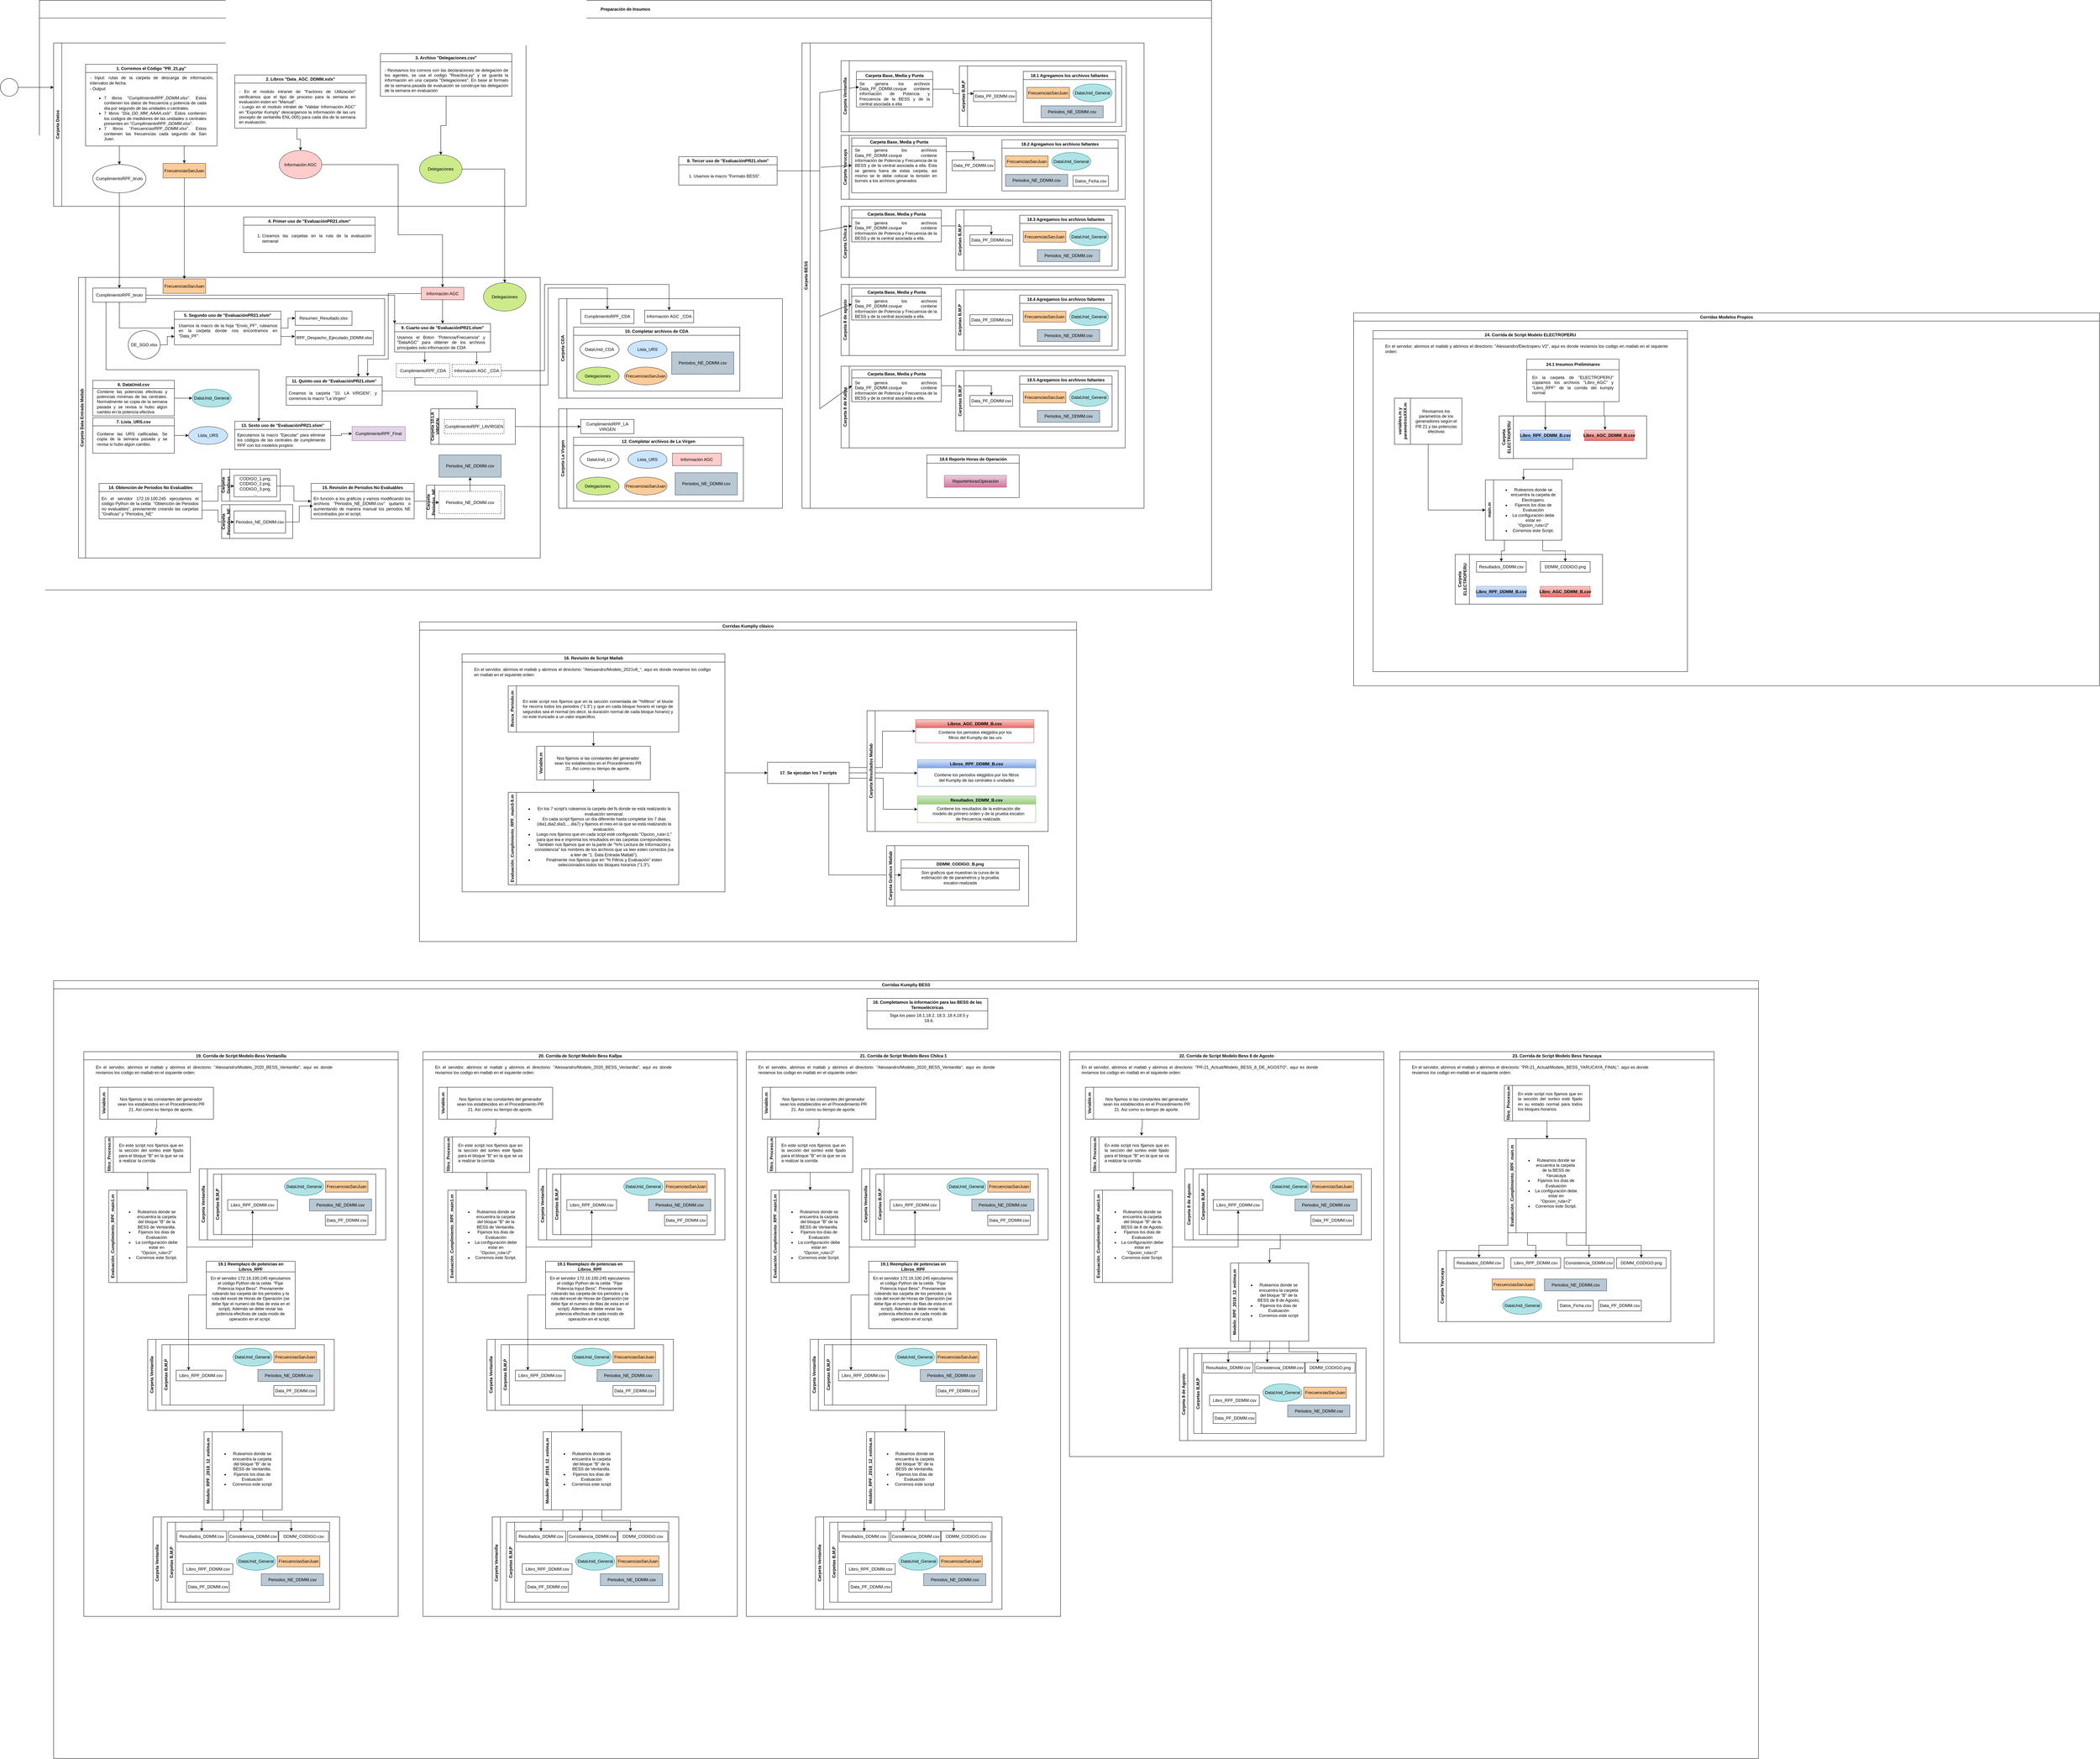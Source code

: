<mxfile version="24.7.16">
  <diagram name="Page-1" id="2a216829-ef6e-dabb-86c1-c78162f3ba2b">
    <mxGraphModel dx="2625" dy="1413" grid="1" gridSize="10" guides="1" tooltips="1" connect="1" arrows="1" fold="1" page="1" pageScale="1" pageWidth="850" pageHeight="1100" background="none" math="0" shadow="0">
      <root>
        <mxCell id="0" />
        <mxCell id="1" parent="0" />
        <mxCell id="7a84cebc1def654-1" value="" style="shape=mxgraph.bpmn.shape;html=1;verticalLabelPosition=bottom;labelBackgroundColor=#ffffff;verticalAlign=top;perimeter=ellipsePerimeter;outline=standard;symbol=general;" parent="1" vertex="1">
          <mxGeometry x="110" y="440" width="50" height="50" as="geometry" />
        </mxCell>
        <mxCell id="7a84cebc1def654-36" style="edgeStyle=orthogonalEdgeStyle;rounded=0;html=1;jettySize=auto;orthogonalLoop=1;" parent="1" source="7a84cebc1def654-1" edge="1">
          <mxGeometry relative="1" as="geometry">
            <mxPoint x="260" y="465.0" as="targetPoint" />
          </mxGeometry>
        </mxCell>
        <mxCell id="X71FGkDf6fn_2zIbJ8EK-3" value="Preparación de Insumos" style="swimlane;whiteSpace=wrap;html=1;startSize=50;" parent="1" vertex="1">
          <mxGeometry x="220" y="220" width="3300" height="1660" as="geometry">
            <mxRectangle x="360" y="570" width="180" height="30" as="alternateBounds" />
          </mxGeometry>
        </mxCell>
        <mxCell id="X71FGkDf6fn_2zIbJ8EK-21" value="4. Primer uso de &quot;EvaluaciónPR21.xlsm&quot;" style="swimlane;whiteSpace=wrap;html=1;" parent="X71FGkDf6fn_2zIbJ8EK-3" vertex="1">
          <mxGeometry x="575" y="610" width="370" height="100" as="geometry">
            <mxRectangle x="490" y="70" width="230" height="30" as="alternateBounds" />
          </mxGeometry>
        </mxCell>
        <mxCell id="X71FGkDf6fn_2zIbJ8EK-22" value="&lt;div style=&quot;text-align: justify;&quot;&gt;&lt;ol&gt;&lt;li&gt;Creamos las carpetas en la ruta de la evaluación semanal&lt;/li&gt;&lt;/ol&gt;&lt;/div&gt;" style="text;html=1;align=left;verticalAlign=middle;whiteSpace=wrap;rounded=0;" parent="X71FGkDf6fn_2zIbJ8EK-21" vertex="1">
          <mxGeometry x="10" y="30" width="350" height="60" as="geometry" />
        </mxCell>
        <mxCell id="hybQcctw-D88qzmDJWD1-32" value="Carpeta Datos" style="swimlane;horizontal=0;whiteSpace=wrap;html=1;" vertex="1" parent="X71FGkDf6fn_2zIbJ8EK-3">
          <mxGeometry x="40" y="120" width="1330" height="460" as="geometry" />
        </mxCell>
        <mxCell id="hybQcctw-D88qzmDJWD1-26" style="edgeStyle=orthogonalEdgeStyle;rounded=0;orthogonalLoop=1;jettySize=auto;html=1;exitX=0.75;exitY=1;exitDx=0;exitDy=0;entryX=0.5;entryY=0;entryDx=0;entryDy=0;" edge="1" parent="hybQcctw-D88qzmDJWD1-32" source="X71FGkDf6fn_2zIbJ8EK-9" target="hybQcctw-D88qzmDJWD1-24">
          <mxGeometry relative="1" as="geometry" />
        </mxCell>
        <mxCell id="hybQcctw-D88qzmDJWD1-27" style="edgeStyle=orthogonalEdgeStyle;rounded=0;orthogonalLoop=1;jettySize=auto;html=1;exitX=0.25;exitY=1;exitDx=0;exitDy=0;entryX=0.5;entryY=0;entryDx=0;entryDy=0;" edge="1" parent="hybQcctw-D88qzmDJWD1-32" source="X71FGkDf6fn_2zIbJ8EK-9" target="hybQcctw-D88qzmDJWD1-5">
          <mxGeometry relative="1" as="geometry">
            <Array as="points">
              <mxPoint x="185" y="290" />
            </Array>
          </mxGeometry>
        </mxCell>
        <mxCell id="X71FGkDf6fn_2zIbJ8EK-9" value="1. Corremos el Código &quot;PR_21.py&quot;" style="swimlane;whiteSpace=wrap;html=1;" parent="hybQcctw-D88qzmDJWD1-32" vertex="1">
          <mxGeometry x="90" y="60" width="370" height="230" as="geometry">
            <mxRectangle x="50" y="70" width="230" height="30" as="alternateBounds" />
          </mxGeometry>
        </mxCell>
        <mxCell id="X71FGkDf6fn_2zIbJ8EK-10" value="&lt;div style=&quot;text-align: justify;&quot;&gt;&lt;span style=&quot;background-color: initial;&quot;&gt;- Input: rutas de la carpeta de descarga de información, intervalos de fecha.&lt;/span&gt;&lt;/div&gt;" style="text;html=1;align=left;verticalAlign=middle;whiteSpace=wrap;rounded=0;" parent="X71FGkDf6fn_2zIbJ8EK-9" vertex="1">
          <mxGeometry x="10" y="30" width="350" height="30" as="geometry" />
        </mxCell>
        <mxCell id="X71FGkDf6fn_2zIbJ8EK-12" value="&lt;div style=&quot;text-align: justify;&quot;&gt;&lt;span style=&quot;background-color: initial;&quot;&gt;- Output:&amp;nbsp;&lt;/span&gt;&lt;/div&gt;&lt;div&gt;&lt;ul&gt;&lt;li style=&quot;text-align: justify;&quot;&gt;7 libros &quot;&lt;i&gt;CumplimientoRPF_DDMM.xlsx&lt;/i&gt;&quot;. Estos contienen los datos de frecuencia y potencia de cada día por segundo de las unidades o centrales.&lt;/li&gt;&lt;li style=&quot;text-align: justify;&quot;&gt;7 libros &quot;&lt;i&gt;Día_DD_MM_AAAA.xslx&lt;/i&gt;&quot;. Estos contienen los codigos de medidores de las unidades o centrales presentes en &quot;&lt;i&gt;CumplimientoRPF_DDMM.xlsx&lt;/i&gt;&quot;.&lt;/li&gt;&lt;li style=&quot;text-align: justify;&quot;&gt;7 libros &quot;&lt;i&gt;FrecuenciasRPF_DDMM.xlsx&lt;/i&gt;&quot;. Estos contienen las frecuencias cada segundo de San Juan.&lt;/li&gt;&lt;/ul&gt;&lt;/div&gt;" style="text;html=1;align=left;verticalAlign=middle;whiteSpace=wrap;rounded=0;" parent="X71FGkDf6fn_2zIbJ8EK-9" vertex="1">
          <mxGeometry x="10" y="70" width="330" height="150" as="geometry" />
        </mxCell>
        <mxCell id="X71FGkDf6fn_2zIbJ8EK-15" value="2. Libros &quot;Data_AGC_DDMM.xslx&quot;" style="swimlane;whiteSpace=wrap;html=1;" parent="hybQcctw-D88qzmDJWD1-32" vertex="1">
          <mxGeometry x="510" y="90" width="370" height="150" as="geometry">
            <mxRectangle x="490" y="70" width="230" height="30" as="alternateBounds" />
          </mxGeometry>
        </mxCell>
        <mxCell id="X71FGkDf6fn_2zIbJ8EK-17" value="&lt;div style=&quot;text-align: justify;&quot;&gt;&lt;span style=&quot;background-color: initial;&quot;&gt;- En el modulo intranet de &quot;Factores de Utilización&quot; verificamos que el tipo de proceso para la semana en evaluación esten en &quot;Manual&quot;.&lt;/span&gt;&lt;/div&gt;&lt;div style=&quot;text-align: justify;&quot;&gt;&lt;span style=&quot;background-color: initial;&quot;&gt;- Luego en el modulo intratet de &quot;Validar Información AGC&quot; en &quot;Exportar Kumply&quot; descargamos la información de las urs (excepto de ventanilla ENL-005) para cada día de la semana en evaluación.&amp;nbsp;&amp;nbsp;&lt;/span&gt;&lt;/div&gt;" style="text;html=1;align=left;verticalAlign=middle;whiteSpace=wrap;rounded=0;" parent="X71FGkDf6fn_2zIbJ8EK-15" vertex="1">
          <mxGeometry x="10" y="30" width="330" height="120" as="geometry" />
        </mxCell>
        <mxCell id="X71FGkDf6fn_2zIbJ8EK-19" value="3. Archivo &quot;Delegaciones.csv&quot;" style="swimlane;whiteSpace=wrap;html=1;" parent="hybQcctw-D88qzmDJWD1-32" vertex="1">
          <mxGeometry x="920" y="30" width="370" height="120" as="geometry">
            <mxRectangle x="490" y="70" width="230" height="30" as="alternateBounds" />
          </mxGeometry>
        </mxCell>
        <mxCell id="X71FGkDf6fn_2zIbJ8EK-20" value="&lt;div style=&quot;text-align: justify;&quot;&gt;&lt;span style=&quot;background-color: initial;&quot;&gt;- Revisamos los correos con las declaraciones de delegación de los agentes, se usa el codigo &quot;Reactiva.py&quot; y se guarda la información en una carpeta &quot;Delegaciones&quot;. En base al formato de la semana pasada de evaluación se construye las delegación de la semana en evaluación&lt;/span&gt;&lt;/div&gt;" style="text;html=1;align=left;verticalAlign=middle;whiteSpace=wrap;rounded=0;" parent="X71FGkDf6fn_2zIbJ8EK-19" vertex="1">
          <mxGeometry x="10" y="30" width="350" height="90" as="geometry" />
        </mxCell>
        <mxCell id="hybQcctw-D88qzmDJWD1-5" value="CumplimientoRPF_bruto" style="ellipse;html=1;whiteSpace=wrap;" vertex="1" parent="hybQcctw-D88qzmDJWD1-32">
          <mxGeometry x="110" y="342" width="150" height="80" as="geometry" />
        </mxCell>
        <mxCell id="hybQcctw-D88qzmDJWD1-24" value="FrecuenciasSanJuan" style="rectangule;whiteSpace=wrap;html=1;fillColor=#ffcc99;strokeColor=#36393d;" vertex="1" parent="hybQcctw-D88qzmDJWD1-32">
          <mxGeometry x="308" y="339" width="120" height="41" as="geometry" />
        </mxCell>
        <mxCell id="hybQcctw-D88qzmDJWD1-28" value="Información AGC" style="ellipse;whiteSpace=wrap;html=1;fillColor=#ffcccc;strokeColor=#36393d;" vertex="1" parent="hybQcctw-D88qzmDJWD1-32">
          <mxGeometry x="635" y="302.5" width="120" height="80" as="geometry" />
        </mxCell>
        <mxCell id="hybQcctw-D88qzmDJWD1-29" style="edgeStyle=orthogonalEdgeStyle;rounded=0;orthogonalLoop=1;jettySize=auto;html=1;exitX=0.5;exitY=1;exitDx=0;exitDy=0;entryX=0.5;entryY=0;entryDx=0;entryDy=0;" edge="1" parent="hybQcctw-D88qzmDJWD1-32" source="X71FGkDf6fn_2zIbJ8EK-17" target="hybQcctw-D88qzmDJWD1-28">
          <mxGeometry relative="1" as="geometry">
            <mxPoint x="685" y="295" as="targetPoint" />
          </mxGeometry>
        </mxCell>
        <mxCell id="hybQcctw-D88qzmDJWD1-30" value="Delegaciones" style="ellipse;whiteSpace=wrap;html=1;fillColor=#cdeb8b;strokeColor=#36393d;" vertex="1" parent="hybQcctw-D88qzmDJWD1-32">
          <mxGeometry x="1030" y="315" width="120" height="80" as="geometry" />
        </mxCell>
        <mxCell id="hybQcctw-D88qzmDJWD1-31" style="edgeStyle=orthogonalEdgeStyle;rounded=0;orthogonalLoop=1;jettySize=auto;html=1;exitX=0.5;exitY=1;exitDx=0;exitDy=0;entryX=0.5;entryY=0;entryDx=0;entryDy=0;" edge="1" parent="hybQcctw-D88qzmDJWD1-32" source="X71FGkDf6fn_2zIbJ8EK-20" target="hybQcctw-D88qzmDJWD1-30">
          <mxGeometry relative="1" as="geometry" />
        </mxCell>
        <mxCell id="hybQcctw-D88qzmDJWD1-33" value="Carpeta Data Entrada Matlab" style="swimlane;horizontal=0;whiteSpace=wrap;html=1;startSize=20;" vertex="1" parent="X71FGkDf6fn_2zIbJ8EK-3">
          <mxGeometry x="110" y="780" width="1300" height="790" as="geometry" />
        </mxCell>
        <mxCell id="hybQcctw-D88qzmDJWD1-269" style="edgeStyle=orthogonalEdgeStyle;rounded=0;orthogonalLoop=1;jettySize=auto;html=1;entryX=0;entryY=0.5;entryDx=0;entryDy=0;" edge="1" parent="hybQcctw-D88qzmDJWD1-33" source="hybQcctw-D88qzmDJWD1-82" target="hybQcctw-D88qzmDJWD1-94">
          <mxGeometry relative="1" as="geometry" />
        </mxCell>
        <mxCell id="hybQcctw-D88qzmDJWD1-82" value="5. Segundo uso de &quot;EvaluaciónPR21.xlsm&quot;" style="swimlane;whiteSpace=wrap;html=1;" vertex="1" parent="hybQcctw-D88qzmDJWD1-33">
          <mxGeometry x="270" y="95" width="300" height="95" as="geometry">
            <mxRectangle x="490" y="70" width="230" height="30" as="alternateBounds" />
          </mxGeometry>
        </mxCell>
        <mxCell id="hybQcctw-D88qzmDJWD1-83" value="&lt;div style=&quot;text-align: justify;&quot;&gt;&lt;span style=&quot;background-color: initial;&quot;&gt;Usamos la macro de la hoja &quot;Envio_PF&quot;, ruteamos en la carpeta donde nos encontramos en &quot;Data_PF&quot;.&lt;/span&gt;&lt;br&gt;&lt;/div&gt;" style="text;html=1;align=left;verticalAlign=middle;whiteSpace=wrap;rounded=0;" vertex="1" parent="hybQcctw-D88qzmDJWD1-82">
          <mxGeometry x="10" y="30" width="280" height="50" as="geometry" />
        </mxCell>
        <mxCell id="hybQcctw-D88qzmDJWD1-86" style="edgeStyle=orthogonalEdgeStyle;rounded=0;orthogonalLoop=1;jettySize=auto;html=1;entryX=0;entryY=0.75;entryDx=0;entryDy=0;" edge="1" parent="hybQcctw-D88qzmDJWD1-33" source="hybQcctw-D88qzmDJWD1-85" target="hybQcctw-D88qzmDJWD1-82">
          <mxGeometry relative="1" as="geometry" />
        </mxCell>
        <mxCell id="hybQcctw-D88qzmDJWD1-85" value="DE_SGO.xlsx" style="ellipse;whiteSpace=wrap;html=1;" vertex="1" parent="hybQcctw-D88qzmDJWD1-33">
          <mxGeometry x="140" y="150" width="90" height="80" as="geometry" />
        </mxCell>
        <mxCell id="hybQcctw-D88qzmDJWD1-92" style="edgeStyle=orthogonalEdgeStyle;rounded=0;orthogonalLoop=1;jettySize=auto;html=1;entryX=0;entryY=0.5;entryDx=0;entryDy=0;exitX=0.5;exitY=1;exitDx=0;exitDy=0;" edge="1" parent="hybQcctw-D88qzmDJWD1-33" source="hybQcctw-D88qzmDJWD1-89" target="hybQcctw-D88qzmDJWD1-82">
          <mxGeometry relative="1" as="geometry" />
        </mxCell>
        <mxCell id="hybQcctw-D88qzmDJWD1-272" style="edgeStyle=orthogonalEdgeStyle;rounded=0;orthogonalLoop=1;jettySize=auto;html=1;entryX=0;entryY=0;entryDx=0;entryDy=0;" edge="1" parent="hybQcctw-D88qzmDJWD1-33" source="hybQcctw-D88qzmDJWD1-89" target="hybQcctw-D88qzmDJWD1-270">
          <mxGeometry relative="1" as="geometry" />
        </mxCell>
        <mxCell id="hybQcctw-D88qzmDJWD1-334" style="edgeStyle=orthogonalEdgeStyle;rounded=0;orthogonalLoop=1;jettySize=auto;html=1;exitX=1;exitY=0.75;exitDx=0;exitDy=0;entryX=0.75;entryY=0;entryDx=0;entryDy=0;" edge="1" parent="hybQcctw-D88qzmDJWD1-33" source="hybQcctw-D88qzmDJWD1-89" target="hybQcctw-D88qzmDJWD1-330">
          <mxGeometry relative="1" as="geometry">
            <Array as="points">
              <mxPoint x="862" y="60" />
              <mxPoint x="862" y="220" />
              <mxPoint x="788" y="220" />
              <mxPoint x="788" y="280" />
            </Array>
          </mxGeometry>
        </mxCell>
        <mxCell id="hybQcctw-D88qzmDJWD1-89" value="CumplimientoRPF_bruto" style="rectangule;html=1;whiteSpace=wrap;" vertex="1" parent="hybQcctw-D88qzmDJWD1-33">
          <mxGeometry x="40" y="30" width="150" height="40" as="geometry" />
        </mxCell>
        <mxCell id="hybQcctw-D88qzmDJWD1-94" value="Resumen_Resultado.xlsx" style="rectangule;whiteSpace=wrap;html=1;" vertex="1" parent="hybQcctw-D88qzmDJWD1-33">
          <mxGeometry x="610" y="95" width="160" height="40" as="geometry" />
        </mxCell>
        <mxCell id="hybQcctw-D88qzmDJWD1-96" value="RPF_Despacho_Ejecutado_DDMM.xlsx" style="rectangule;whiteSpace=wrap;html=1;" vertex="1" parent="hybQcctw-D88qzmDJWD1-33">
          <mxGeometry x="610" y="150" width="220" height="40" as="geometry" />
        </mxCell>
        <mxCell id="hybQcctw-D88qzmDJWD1-97" style="edgeStyle=orthogonalEdgeStyle;rounded=0;orthogonalLoop=1;jettySize=auto;html=1;exitX=1;exitY=0.75;exitDx=0;exitDy=0;entryX=-0.004;entryY=0.395;entryDx=0;entryDy=0;entryPerimeter=0;" edge="1" parent="hybQcctw-D88qzmDJWD1-33" source="hybQcctw-D88qzmDJWD1-82" target="hybQcctw-D88qzmDJWD1-96">
          <mxGeometry relative="1" as="geometry" />
        </mxCell>
        <mxCell id="hybQcctw-D88qzmDJWD1-100" style="edgeStyle=orthogonalEdgeStyle;rounded=0;orthogonalLoop=1;jettySize=auto;html=1;entryX=0;entryY=0.5;entryDx=0;entryDy=0;" edge="1" parent="hybQcctw-D88qzmDJWD1-33" source="X71FGkDf6fn_2zIbJ8EK-26" target="hybQcctw-D88qzmDJWD1-99">
          <mxGeometry relative="1" as="geometry" />
        </mxCell>
        <mxCell id="X71FGkDf6fn_2zIbJ8EK-26" value="6. DataUnid.csv" style="swimlane;whiteSpace=wrap;html=1;" parent="hybQcctw-D88qzmDJWD1-33" vertex="1">
          <mxGeometry x="40" y="290" width="230" height="100" as="geometry">
            <mxRectangle x="490" y="70" width="230" height="30" as="alternateBounds" />
          </mxGeometry>
        </mxCell>
        <mxCell id="X71FGkDf6fn_2zIbJ8EK-27" value="&lt;div style=&quot;text-align: justify;&quot;&gt;&lt;div&gt;Contiene las potencias efectivas y potencias mínimas de las centrales. Normalmente se copia de la semana pasada y se revisa si hubo algún cambio en la potencia efectiva&lt;/div&gt;&lt;/div&gt;" style="text;html=1;align=left;verticalAlign=middle;whiteSpace=wrap;rounded=0;" parent="X71FGkDf6fn_2zIbJ8EK-26" vertex="1">
          <mxGeometry x="10" y="30" width="200" height="60" as="geometry" />
        </mxCell>
        <mxCell id="hybQcctw-D88qzmDJWD1-99" value="DataUnid_General" style="ellipse;whiteSpace=wrap;html=1;fillColor=#b0e3e6;strokeColor=#0e8088;" vertex="1" parent="hybQcctw-D88qzmDJWD1-33">
          <mxGeometry x="320" y="315" width="110" height="50" as="geometry" />
        </mxCell>
        <mxCell id="hybQcctw-D88qzmDJWD1-101" value="Delegaciones" style="ellipse;whiteSpace=wrap;html=1;fillColor=#cdeb8b;strokeColor=#36393d;" vertex="1" parent="hybQcctw-D88qzmDJWD1-33">
          <mxGeometry x="1140" y="15" width="120" height="80" as="geometry" />
        </mxCell>
        <mxCell id="hybQcctw-D88qzmDJWD1-273" style="edgeStyle=orthogonalEdgeStyle;rounded=0;orthogonalLoop=1;jettySize=auto;html=1;entryX=0.5;entryY=0;entryDx=0;entryDy=0;" edge="1" parent="hybQcctw-D88qzmDJWD1-33" source="hybQcctw-D88qzmDJWD1-102" target="hybQcctw-D88qzmDJWD1-270">
          <mxGeometry relative="1" as="geometry" />
        </mxCell>
        <mxCell id="hybQcctw-D88qzmDJWD1-335" style="edgeStyle=orthogonalEdgeStyle;rounded=0;orthogonalLoop=1;jettySize=auto;html=1;exitX=0;exitY=0.5;exitDx=0;exitDy=0;entryX=0.847;entryY=-0.026;entryDx=0;entryDy=0;entryPerimeter=0;" edge="1" parent="hybQcctw-D88qzmDJWD1-33" source="hybQcctw-D88qzmDJWD1-102" target="hybQcctw-D88qzmDJWD1-330">
          <mxGeometry relative="1" as="geometry">
            <Array as="points">
              <mxPoint x="872" y="46" />
              <mxPoint x="872" y="230" />
              <mxPoint x="814" y="230" />
              <mxPoint x="814" y="278" />
            </Array>
          </mxGeometry>
        </mxCell>
        <mxCell id="hybQcctw-D88qzmDJWD1-102" value="Información AGC" style="rectangule;whiteSpace=wrap;html=1;fillColor=#ffcccc;strokeColor=#36393d;" vertex="1" parent="hybQcctw-D88qzmDJWD1-33">
          <mxGeometry x="965" y="28" width="120" height="35" as="geometry" />
        </mxCell>
        <mxCell id="hybQcctw-D88qzmDJWD1-152" style="edgeStyle=orthogonalEdgeStyle;rounded=0;orthogonalLoop=1;jettySize=auto;html=1;entryX=0;entryY=0.5;entryDx=0;entryDy=0;" edge="1" parent="hybQcctw-D88qzmDJWD1-33" source="hybQcctw-D88qzmDJWD1-106" target="hybQcctw-D88qzmDJWD1-151">
          <mxGeometry relative="1" as="geometry" />
        </mxCell>
        <mxCell id="hybQcctw-D88qzmDJWD1-106" value="7. Lista_URS.csv" style="swimlane;whiteSpace=wrap;html=1;" vertex="1" parent="hybQcctw-D88qzmDJWD1-33">
          <mxGeometry x="40" y="395" width="230" height="100" as="geometry">
            <mxRectangle x="490" y="70" width="230" height="30" as="alternateBounds" />
          </mxGeometry>
        </mxCell>
        <mxCell id="hybQcctw-D88qzmDJWD1-107" value="&lt;div style=&quot;text-align: justify;&quot;&gt;&lt;div&gt;Contiene las URS calificadas. Se copia de la semana pasada y se revisa si hubo algún cambio.&lt;/div&gt;&lt;/div&gt;" style="text;html=1;align=left;verticalAlign=middle;whiteSpace=wrap;rounded=0;" vertex="1" parent="hybQcctw-D88qzmDJWD1-106">
          <mxGeometry x="10" y="30" width="200" height="60" as="geometry" />
        </mxCell>
        <mxCell id="hybQcctw-D88qzmDJWD1-151" value="Lista_URS" style="ellipse;whiteSpace=wrap;html=1;fillColor=#cce5ff;strokeColor=#36393d;" vertex="1" parent="hybQcctw-D88qzmDJWD1-33">
          <mxGeometry x="310" y="420" width="110" height="50" as="geometry" />
        </mxCell>
        <mxCell id="hybQcctw-D88qzmDJWD1-276" style="edgeStyle=orthogonalEdgeStyle;rounded=0;orthogonalLoop=1;jettySize=auto;html=1;exitX=0.25;exitY=1;exitDx=0;exitDy=0;" edge="1" parent="hybQcctw-D88qzmDJWD1-33">
          <mxGeometry relative="1" as="geometry">
            <mxPoint x="975" y="240" as="targetPoint" />
            <mxPoint x="980.5" y="210" as="sourcePoint" />
          </mxGeometry>
        </mxCell>
        <mxCell id="hybQcctw-D88qzmDJWD1-270" value="9. Cuarto uso de &quot;EvaluaciónPR21.xlsm&quot;" style="swimlane;whiteSpace=wrap;html=1;" vertex="1" parent="hybQcctw-D88qzmDJWD1-33">
          <mxGeometry x="890" y="130" width="270" height="80" as="geometry">
            <mxRectangle x="490" y="70" width="230" height="30" as="alternateBounds" />
          </mxGeometry>
        </mxCell>
        <mxCell id="hybQcctw-D88qzmDJWD1-271" value="&lt;div style=&quot;text-align: justify;&quot;&gt;&lt;span style=&quot;background-color: initial;&quot;&gt;Usamos el Boton &quot;Potencia/Frecuencia&quot; y &quot;DataAGC&quot; para obtener de los archivos principales solo información de CDA&lt;/span&gt;&lt;br&gt;&lt;/div&gt;" style="text;html=1;align=left;verticalAlign=middle;whiteSpace=wrap;rounded=0;" vertex="1" parent="hybQcctw-D88qzmDJWD1-270">
          <mxGeometry x="5" y="27.5" width="250" height="50" as="geometry" />
        </mxCell>
        <mxCell id="hybQcctw-D88qzmDJWD1-274" value="CumplimientoRPF_CDA" style="rectangule;html=1;whiteSpace=wrap;dashed=1;" vertex="1" parent="hybQcctw-D88qzmDJWD1-33">
          <mxGeometry x="895" y="242.5" width="150" height="40" as="geometry" />
        </mxCell>
        <mxCell id="hybQcctw-D88qzmDJWD1-275" value="Información AGC _CDA" style="rectangule;whiteSpace=wrap;html=1;dashed=1;" vertex="1" parent="hybQcctw-D88qzmDJWD1-33">
          <mxGeometry x="1052" y="245" width="138" height="35" as="geometry" />
        </mxCell>
        <mxCell id="hybQcctw-D88qzmDJWD1-277" style="edgeStyle=orthogonalEdgeStyle;rounded=0;orthogonalLoop=1;jettySize=auto;html=1;entryX=0.5;entryY=0;entryDx=0;entryDy=0;" edge="1" parent="hybQcctw-D88qzmDJWD1-33" target="hybQcctw-D88qzmDJWD1-275">
          <mxGeometry relative="1" as="geometry">
            <mxPoint x="1122" y="210" as="sourcePoint" />
          </mxGeometry>
        </mxCell>
        <mxCell id="hybQcctw-D88qzmDJWD1-330" value="11. Quinto uso de &quot;EvaluaciónPR21.xlsm&quot;" style="swimlane;whiteSpace=wrap;html=1;" vertex="1" parent="hybQcctw-D88qzmDJWD1-33">
          <mxGeometry x="585" y="280" width="270" height="80" as="geometry">
            <mxRectangle x="490" y="70" width="230" height="30" as="alternateBounds" />
          </mxGeometry>
        </mxCell>
        <mxCell id="hybQcctw-D88qzmDJWD1-331" value="&lt;div style=&quot;text-align: justify;&quot;&gt;Creamos la carpeta &quot;10. LA VIRGEN&quot;, y corremos la macro &quot;La Virgen&quot;&lt;/div&gt;" style="text;html=1;align=left;verticalAlign=middle;whiteSpace=wrap;rounded=0;" vertex="1" parent="hybQcctw-D88qzmDJWD1-330">
          <mxGeometry x="5" y="27.5" width="250" height="50" as="geometry" />
        </mxCell>
        <mxCell id="hybQcctw-D88qzmDJWD1-338" value="Carpeta 10.LA VIRGEN" style="swimlane;horizontal=0;whiteSpace=wrap;html=1;" vertex="1" parent="hybQcctw-D88qzmDJWD1-33">
          <mxGeometry x="992" y="370" width="238" height="100" as="geometry" />
        </mxCell>
        <mxCell id="hybQcctw-D88qzmDJWD1-336" value="CumplimientoRPF_LAVIRGEN" style="rectangule;html=1;whiteSpace=wrap;dashed=1;" vertex="1" parent="hybQcctw-D88qzmDJWD1-338">
          <mxGeometry x="38" y="30" width="168" height="40" as="geometry" />
        </mxCell>
        <mxCell id="hybQcctw-D88qzmDJWD1-339" style="edgeStyle=orthogonalEdgeStyle;rounded=0;orthogonalLoop=1;jettySize=auto;html=1;exitX=1;exitY=0.5;exitDx=0;exitDy=0;" edge="1" parent="hybQcctw-D88qzmDJWD1-33" source="hybQcctw-D88qzmDJWD1-330">
          <mxGeometry relative="1" as="geometry">
            <mxPoint x="1122" y="370" as="targetPoint" />
          </mxGeometry>
        </mxCell>
        <mxCell id="hybQcctw-D88qzmDJWD1-348" style="edgeStyle=orthogonalEdgeStyle;rounded=0;orthogonalLoop=1;jettySize=auto;html=1;entryX=0;entryY=0.5;entryDx=0;entryDy=0;" edge="1" parent="hybQcctw-D88qzmDJWD1-33" source="hybQcctw-D88qzmDJWD1-343" target="hybQcctw-D88qzmDJWD1-346">
          <mxGeometry relative="1" as="geometry" />
        </mxCell>
        <mxCell id="hybQcctw-D88qzmDJWD1-343" value="13. Sexto uso de &quot;EvaluaciónPR21.xlsm&quot;" style="swimlane;whiteSpace=wrap;html=1;" vertex="1" parent="hybQcctw-D88qzmDJWD1-33">
          <mxGeometry x="440" y="405" width="270" height="80" as="geometry">
            <mxRectangle x="490" y="70" width="230" height="30" as="alternateBounds" />
          </mxGeometry>
        </mxCell>
        <mxCell id="hybQcctw-D88qzmDJWD1-344" value="&lt;div style=&quot;text-align: justify;&quot;&gt;Ejecutamos la macro &quot;Ejecutar&quot; para eliminar los códigos de las centrales de cumplimiento RPF con los modelos propios&lt;/div&gt;" style="text;html=1;align=left;verticalAlign=middle;whiteSpace=wrap;rounded=0;" vertex="1" parent="hybQcctw-D88qzmDJWD1-343">
          <mxGeometry x="5" y="27.5" width="250" height="50" as="geometry" />
        </mxCell>
        <mxCell id="hybQcctw-D88qzmDJWD1-345" style="edgeStyle=orthogonalEdgeStyle;rounded=0;orthogonalLoop=1;jettySize=auto;html=1;exitX=0.25;exitY=1;exitDx=0;exitDy=0;entryX=0.25;entryY=0;entryDx=0;entryDy=0;" edge="1" parent="hybQcctw-D88qzmDJWD1-33" source="hybQcctw-D88qzmDJWD1-89" target="hybQcctw-D88qzmDJWD1-343">
          <mxGeometry relative="1" as="geometry">
            <mxPoint x="540" y="380" as="targetPoint" />
            <Array as="points">
              <mxPoint x="78" y="260" />
              <mxPoint x="508" y="260" />
              <mxPoint x="508" y="390" />
            </Array>
          </mxGeometry>
        </mxCell>
        <mxCell id="hybQcctw-D88qzmDJWD1-346" value="CumplimientoRPF_Final" style="rectangule;html=1;whiteSpace=wrap;fillColor=#e1d5e7;strokeColor=#9673a6;" vertex="1" parent="hybQcctw-D88qzmDJWD1-33">
          <mxGeometry x="770" y="420" width="150" height="40" as="geometry" />
        </mxCell>
        <mxCell id="hybQcctw-D88qzmDJWD1-471" style="edgeStyle=orthogonalEdgeStyle;rounded=0;orthogonalLoop=1;jettySize=auto;html=1;entryX=0;entryY=0.5;entryDx=0;entryDy=0;" edge="1" parent="hybQcctw-D88qzmDJWD1-33" source="hybQcctw-D88qzmDJWD1-349" target="hybQcctw-D88qzmDJWD1-469">
          <mxGeometry relative="1" as="geometry" />
        </mxCell>
        <mxCell id="hybQcctw-D88qzmDJWD1-472" style="edgeStyle=orthogonalEdgeStyle;rounded=0;orthogonalLoop=1;jettySize=auto;html=1;exitX=1;exitY=0.75;exitDx=0;exitDy=0;entryX=0;entryY=0.5;entryDx=0;entryDy=0;" edge="1" parent="hybQcctw-D88qzmDJWD1-33" source="hybQcctw-D88qzmDJWD1-349" target="hybQcctw-D88qzmDJWD1-470">
          <mxGeometry relative="1" as="geometry" />
        </mxCell>
        <mxCell id="hybQcctw-D88qzmDJWD1-349" value="14. Obtención de Periodos No Evaluables" style="swimlane;whiteSpace=wrap;html=1;" vertex="1" parent="hybQcctw-D88qzmDJWD1-33">
          <mxGeometry x="58" y="580" width="290" height="100" as="geometry">
            <mxRectangle x="490" y="70" width="230" height="30" as="alternateBounds" />
          </mxGeometry>
        </mxCell>
        <mxCell id="hybQcctw-D88qzmDJWD1-350" value="&lt;div style=&quot;text-align: justify;&quot;&gt;En el servidor 172.16.100.245 ejecutamos el código Python de la celda&amp;nbsp; &quot;Obtención de Periodos no evaluables&quot;, previamente creando las carpetas &quot;Graficas&quot; y &quot;Periodos_NE&quot;&lt;/div&gt;" style="text;html=1;align=left;verticalAlign=middle;whiteSpace=wrap;rounded=0;" vertex="1" parent="hybQcctw-D88qzmDJWD1-349">
          <mxGeometry x="5" y="27.5" width="275" height="72.5" as="geometry" />
        </mxCell>
        <mxCell id="hybQcctw-D88qzmDJWD1-351" value="Carpeta Graficas" style="swimlane;horizontal=0;whiteSpace=wrap;html=1;" vertex="1" parent="hybQcctw-D88qzmDJWD1-33">
          <mxGeometry x="403" y="540" width="165" height="90" as="geometry" />
        </mxCell>
        <mxCell id="hybQcctw-D88qzmDJWD1-469" value="CODIGO_1.png,&lt;div&gt;CODIGO_2.png,&lt;br&gt;&lt;/div&gt;&lt;div&gt;CODIGO_3.png,&lt;br&gt;&lt;/div&gt;&lt;div&gt;...&lt;/div&gt;" style="rounded=0;whiteSpace=wrap;html=1;" vertex="1" parent="hybQcctw-D88qzmDJWD1-351">
          <mxGeometry x="35" y="17.5" width="120" height="60" as="geometry" />
        </mxCell>
        <mxCell id="hybQcctw-D88qzmDJWD1-468" value="Carpeta Periodos_NE" style="swimlane;horizontal=0;whiteSpace=wrap;html=1;" vertex="1" parent="hybQcctw-D88qzmDJWD1-33">
          <mxGeometry x="403" y="640" width="200" height="95" as="geometry" />
        </mxCell>
        <mxCell id="hybQcctw-D88qzmDJWD1-470" value="Periodos_NE_DDMM.csv" style="rounded=0;whiteSpace=wrap;html=1;" vertex="1" parent="hybQcctw-D88qzmDJWD1-468">
          <mxGeometry x="35" y="17.5" width="145" height="62.5" as="geometry" />
        </mxCell>
        <mxCell id="hybQcctw-D88qzmDJWD1-479" style="edgeStyle=orthogonalEdgeStyle;rounded=0;orthogonalLoop=1;jettySize=auto;html=1;exitX=1;exitY=0.5;exitDx=0;exitDy=0;entryX=0;entryY=0.5;entryDx=0;entryDy=0;" edge="1" parent="hybQcctw-D88qzmDJWD1-33" source="hybQcctw-D88qzmDJWD1-473" target="hybQcctw-D88qzmDJWD1-478">
          <mxGeometry relative="1" as="geometry" />
        </mxCell>
        <mxCell id="hybQcctw-D88qzmDJWD1-473" value="15. Revisión de Periodos No Evaluables" style="swimlane;whiteSpace=wrap;html=1;" vertex="1" parent="hybQcctw-D88qzmDJWD1-33">
          <mxGeometry x="655" y="580" width="290" height="100" as="geometry">
            <mxRectangle x="490" y="70" width="230" height="30" as="alternateBounds" />
          </mxGeometry>
        </mxCell>
        <mxCell id="hybQcctw-D88qzmDJWD1-474" value="&lt;div style=&quot;text-align: justify;&quot;&gt;En función a los gráficos y vamos modificando los archivos &quot;Periodos_NE_DDMM.csv&quot; quitanto o aumentando de manera manual los periodos NE encontrados por el script.&lt;/div&gt;" style="text;html=1;align=left;verticalAlign=middle;whiteSpace=wrap;rounded=0;" vertex="1" parent="hybQcctw-D88qzmDJWD1-473">
          <mxGeometry x="5" y="27.5" width="275" height="72.5" as="geometry" />
        </mxCell>
        <mxCell id="hybQcctw-D88qzmDJWD1-475" style="edgeStyle=orthogonalEdgeStyle;rounded=0;orthogonalLoop=1;jettySize=auto;html=1;exitX=1;exitY=0.5;exitDx=0;exitDy=0;entryX=0;entryY=0.5;entryDx=0;entryDy=0;" edge="1" parent="hybQcctw-D88qzmDJWD1-33" source="hybQcctw-D88qzmDJWD1-470" target="hybQcctw-D88qzmDJWD1-474">
          <mxGeometry relative="1" as="geometry" />
        </mxCell>
        <mxCell id="hybQcctw-D88qzmDJWD1-476" style="edgeStyle=orthogonalEdgeStyle;rounded=0;orthogonalLoop=1;jettySize=auto;html=1;entryX=0;entryY=0.5;entryDx=0;entryDy=0;" edge="1" parent="hybQcctw-D88qzmDJWD1-33" source="hybQcctw-D88qzmDJWD1-469" target="hybQcctw-D88qzmDJWD1-473">
          <mxGeometry relative="1" as="geometry" />
        </mxCell>
        <mxCell id="hybQcctw-D88qzmDJWD1-477" value="Carpeta Periodos_NE" style="swimlane;horizontal=0;whiteSpace=wrap;html=1;" vertex="1" parent="hybQcctw-D88qzmDJWD1-33">
          <mxGeometry x="980" y="585" width="220" height="95" as="geometry" />
        </mxCell>
        <mxCell id="hybQcctw-D88qzmDJWD1-478" value="Periodos_NE_DDMM.csv" style="rounded=0;whiteSpace=wrap;html=1;fillColor=none;dashed=1;" vertex="1" parent="hybQcctw-D88qzmDJWD1-477">
          <mxGeometry x="35" y="17.5" width="175" height="62.5" as="geometry" />
        </mxCell>
        <mxCell id="hybQcctw-D88qzmDJWD1-481" value="Periodos_NE_DDMM.csv" style="rounded=0;whiteSpace=wrap;html=1;fillColor=#bac8d3;strokeColor=#23445d;" vertex="1" parent="hybQcctw-D88qzmDJWD1-33">
          <mxGeometry x="1015" y="500" width="175" height="62.5" as="geometry" />
        </mxCell>
        <mxCell id="hybQcctw-D88qzmDJWD1-482" style="edgeStyle=orthogonalEdgeStyle;rounded=0;orthogonalLoop=1;jettySize=auto;html=1;entryX=0.5;entryY=1;entryDx=0;entryDy=0;" edge="1" parent="hybQcctw-D88qzmDJWD1-33" source="hybQcctw-D88qzmDJWD1-478" target="hybQcctw-D88qzmDJWD1-481">
          <mxGeometry relative="1" as="geometry" />
        </mxCell>
        <mxCell id="hybQcctw-D88qzmDJWD1-617" value="FrecuenciasSanJuan" style="rectangule;whiteSpace=wrap;html=1;fillColor=#ffcc99;strokeColor=#36393d;" vertex="1" parent="hybQcctw-D88qzmDJWD1-33">
          <mxGeometry x="238" y="4" width="120" height="41" as="geometry" />
        </mxCell>
        <mxCell id="hybQcctw-D88qzmDJWD1-105" style="edgeStyle=orthogonalEdgeStyle;rounded=0;orthogonalLoop=1;jettySize=auto;html=1;exitX=0.5;exitY=1;exitDx=0;exitDy=0;entryX=0.5;entryY=0;entryDx=0;entryDy=0;" edge="1" parent="X71FGkDf6fn_2zIbJ8EK-3" source="hybQcctw-D88qzmDJWD1-5" target="hybQcctw-D88qzmDJWD1-89">
          <mxGeometry relative="1" as="geometry" />
        </mxCell>
        <mxCell id="hybQcctw-D88qzmDJWD1-153" value="8. Tercer uso de &quot;EvaluaciónPR21.xlsm&quot;" style="swimlane;whiteSpace=wrap;html=1;" vertex="1" parent="X71FGkDf6fn_2zIbJ8EK-3">
          <mxGeometry x="1800" y="440" width="277" height="80" as="geometry">
            <mxRectangle x="490" y="70" width="230" height="30" as="alternateBounds" />
          </mxGeometry>
        </mxCell>
        <mxCell id="hybQcctw-D88qzmDJWD1-154" value="&lt;div style=&quot;text-align: justify;&quot;&gt;&lt;ol&gt;&lt;li&gt;Usamos la macro &quot;Formato BESS&quot;.&lt;/li&gt;&lt;/ol&gt;&lt;/div&gt;" style="text;html=1;align=left;verticalAlign=middle;whiteSpace=wrap;rounded=0;" vertex="1" parent="hybQcctw-D88qzmDJWD1-153">
          <mxGeometry y="30" width="250" height="50" as="geometry" />
        </mxCell>
        <mxCell id="hybQcctw-D88qzmDJWD1-155" value="Carpeta BESS" style="swimlane;horizontal=0;whiteSpace=wrap;html=1;" vertex="1" parent="X71FGkDf6fn_2zIbJ8EK-3">
          <mxGeometry x="2147" y="120" width="963" height="1310" as="geometry" />
        </mxCell>
        <mxCell id="hybQcctw-D88qzmDJWD1-206" value="Carpeta Yarucaya" style="swimlane;horizontal=0;whiteSpace=wrap;html=1;" vertex="1" parent="hybQcctw-D88qzmDJWD1-155">
          <mxGeometry x="110" y="260" width="800" height="180" as="geometry" />
        </mxCell>
        <mxCell id="hybQcctw-D88qzmDJWD1-945" style="edgeStyle=orthogonalEdgeStyle;rounded=0;orthogonalLoop=1;jettySize=auto;html=1;exitX=1;exitY=0.25;exitDx=0;exitDy=0;entryX=0.5;entryY=0;entryDx=0;entryDy=0;" edge="1" parent="hybQcctw-D88qzmDJWD1-206" source="hybQcctw-D88qzmDJWD1-218" target="hybQcctw-D88qzmDJWD1-697">
          <mxGeometry relative="1" as="geometry" />
        </mxCell>
        <mxCell id="hybQcctw-D88qzmDJWD1-218" value="Carpeta Base, Media y Punta" style="swimlane;whiteSpace=wrap;html=1;" vertex="1" parent="hybQcctw-D88qzmDJWD1-206">
          <mxGeometry x="30" y="7.5" width="266.5" height="154.5" as="geometry" />
        </mxCell>
        <mxCell id="hybQcctw-D88qzmDJWD1-219" value="&lt;div style=&quot;text-align: justify;&quot;&gt;&lt;br&gt;&lt;/div&gt;" style="text;html=1;align=center;verticalAlign=middle;resizable=0;points=[];autosize=1;strokeColor=none;fillColor=none;" vertex="1" parent="hybQcctw-D88qzmDJWD1-218">
          <mxGeometry x="230" y="70" width="20" height="30" as="geometry" />
        </mxCell>
        <mxCell id="hybQcctw-D88qzmDJWD1-220" value="&lt;div style=&quot;text-align: justify;&quot;&gt;&lt;span style=&quot;background-color: initial;&quot;&gt;Se genera los archivos Data_PF_DDMM.csvque contiene información de Potencia y Frecuencia de la BESS y de la central asociada a ella. Esta se genera fuera de estas carpeta, asi mismo se le debe colocar la tensión en bornes a los archivos generados&lt;/span&gt;&lt;/div&gt;" style="text;html=1;align=center;verticalAlign=middle;whiteSpace=wrap;rounded=0;" vertex="1" parent="hybQcctw-D88qzmDJWD1-218">
          <mxGeometry x="7.5" y="25" width="232.5" height="105" as="geometry" />
        </mxCell>
        <mxCell id="hybQcctw-D88qzmDJWD1-697" value="Data_PF_DDMM.csv" style="rounded=0;whiteSpace=wrap;html=1;" vertex="1" parent="hybQcctw-D88qzmDJWD1-206">
          <mxGeometry x="313" y="69.75" width="120" height="30" as="geometry" />
        </mxCell>
        <mxCell id="hybQcctw-D88qzmDJWD1-698" value="18.2 Agregamos los archivos faltantes" style="swimlane;whiteSpace=wrap;html=1;" vertex="1" parent="hybQcctw-D88qzmDJWD1-206">
          <mxGeometry x="453" y="13" width="327" height="143.5" as="geometry">
            <mxRectangle x="490" y="70" width="230" height="30" as="alternateBounds" />
          </mxGeometry>
        </mxCell>
        <mxCell id="hybQcctw-D88qzmDJWD1-699" value="FrecuenciasSanJuan" style="rectangule;whiteSpace=wrap;html=1;fillColor=#ffcc99;strokeColor=#36393d;" vertex="1" parent="hybQcctw-D88qzmDJWD1-698">
          <mxGeometry x="10" y="45" width="120" height="31" as="geometry" />
        </mxCell>
        <mxCell id="hybQcctw-D88qzmDJWD1-700" value="DataUnid_General" style="ellipse;whiteSpace=wrap;html=1;fillColor=#b0e3e6;strokeColor=#0e8088;" vertex="1" parent="hybQcctw-D88qzmDJWD1-698">
          <mxGeometry x="140" y="35.5" width="110" height="50" as="geometry" />
        </mxCell>
        <mxCell id="hybQcctw-D88qzmDJWD1-701" value="Periodos_NE_DDMM.csv" style="rounded=0;whiteSpace=wrap;html=1;fillColor=#bac8d3;strokeColor=#23445d;" vertex="1" parent="hybQcctw-D88qzmDJWD1-698">
          <mxGeometry x="10" y="97" width="175" height="33.5" as="geometry" />
        </mxCell>
        <mxCell id="hybQcctw-D88qzmDJWD1-980" value="Datos_Ficha.csv" style="rounded=0;whiteSpace=wrap;html=1;" vertex="1" parent="hybQcctw-D88qzmDJWD1-698">
          <mxGeometry x="200" y="100.5" width="100" height="30" as="geometry" />
        </mxCell>
        <mxCell id="hybQcctw-D88qzmDJWD1-207" value="Carpeta Chilca 1" style="swimlane;horizontal=0;whiteSpace=wrap;html=1;" vertex="1" parent="hybQcctw-D88qzmDJWD1-155">
          <mxGeometry x="110" y="460" width="800" height="200" as="geometry" />
        </mxCell>
        <mxCell id="hybQcctw-D88qzmDJWD1-720" style="edgeStyle=orthogonalEdgeStyle;rounded=0;orthogonalLoop=1;jettySize=auto;html=1;exitX=1;exitY=0.5;exitDx=0;exitDy=0;entryX=0.5;entryY=0;entryDx=0;entryDy=0;" edge="1" parent="hybQcctw-D88qzmDJWD1-207" source="hybQcctw-D88qzmDJWD1-222" target="hybQcctw-D88qzmDJWD1-703">
          <mxGeometry relative="1" as="geometry" />
        </mxCell>
        <mxCell id="hybQcctw-D88qzmDJWD1-222" value="Carpeta Base, Media y Punta" style="swimlane;whiteSpace=wrap;html=1;" vertex="1" parent="hybQcctw-D88qzmDJWD1-207">
          <mxGeometry x="30" y="10" width="252.5" height="90" as="geometry" />
        </mxCell>
        <mxCell id="hybQcctw-D88qzmDJWD1-223" value="&lt;div style=&quot;text-align: justify;&quot;&gt;&lt;br&gt;&lt;/div&gt;" style="text;html=1;align=center;verticalAlign=middle;resizable=0;points=[];autosize=1;strokeColor=none;fillColor=none;" vertex="1" parent="hybQcctw-D88qzmDJWD1-222">
          <mxGeometry x="230" y="70" width="20" height="30" as="geometry" />
        </mxCell>
        <mxCell id="hybQcctw-D88qzmDJWD1-224" value="&lt;div style=&quot;text-align: justify;&quot;&gt;&lt;span style=&quot;background-color: initial;&quot;&gt;Se genera los archivos Data_PF_DDMM.csvque contiene información de Potencia y Frecuencia de la BESS y de la central asociada a ella.&lt;/span&gt;&lt;/div&gt;" style="text;html=1;align=center;verticalAlign=middle;whiteSpace=wrap;rounded=0;" vertex="1" parent="hybQcctw-D88qzmDJWD1-222">
          <mxGeometry x="7.5" y="25" width="232.5" height="65" as="geometry" />
        </mxCell>
        <mxCell id="hybQcctw-D88qzmDJWD1-702" value="Carpetas B,M,P" style="swimlane;horizontal=0;whiteSpace=wrap;html=1;" vertex="1" parent="hybQcctw-D88qzmDJWD1-207">
          <mxGeometry x="323" y="10" width="457" height="170" as="geometry" />
        </mxCell>
        <mxCell id="hybQcctw-D88qzmDJWD1-703" value="Data_PF_DDMM.csv" style="rounded=0;whiteSpace=wrap;html=1;" vertex="1" parent="hybQcctw-D88qzmDJWD1-702">
          <mxGeometry x="40" y="70" width="120" height="30" as="geometry" />
        </mxCell>
        <mxCell id="hybQcctw-D88qzmDJWD1-704" value="18.3 Agregamos los archivos faltantes" style="swimlane;whiteSpace=wrap;html=1;" vertex="1" parent="hybQcctw-D88qzmDJWD1-702">
          <mxGeometry x="180" y="15" width="260" height="143.5" as="geometry">
            <mxRectangle x="490" y="70" width="230" height="30" as="alternateBounds" />
          </mxGeometry>
        </mxCell>
        <mxCell id="hybQcctw-D88qzmDJWD1-705" value="FrecuenciasSanJuan" style="rectangule;whiteSpace=wrap;html=1;fillColor=#ffcc99;strokeColor=#36393d;" vertex="1" parent="hybQcctw-D88qzmDJWD1-704">
          <mxGeometry x="10" y="45" width="120" height="31" as="geometry" />
        </mxCell>
        <mxCell id="hybQcctw-D88qzmDJWD1-706" value="DataUnid_General" style="ellipse;whiteSpace=wrap;html=1;fillColor=#b0e3e6;strokeColor=#0e8088;" vertex="1" parent="hybQcctw-D88qzmDJWD1-704">
          <mxGeometry x="140" y="35.5" width="110" height="50" as="geometry" />
        </mxCell>
        <mxCell id="hybQcctw-D88qzmDJWD1-707" value="Periodos_NE_DDMM.csv" style="rounded=0;whiteSpace=wrap;html=1;fillColor=#bac8d3;strokeColor=#23445d;" vertex="1" parent="hybQcctw-D88qzmDJWD1-704">
          <mxGeometry x="50" y="97" width="175" height="33.5" as="geometry" />
        </mxCell>
        <mxCell id="hybQcctw-D88qzmDJWD1-208" value="Carpeta 8 de agosto" style="swimlane;horizontal=0;whiteSpace=wrap;html=1;" vertex="1" parent="hybQcctw-D88qzmDJWD1-155">
          <mxGeometry x="110" y="680" width="800" height="200" as="geometry" />
        </mxCell>
        <mxCell id="hybQcctw-D88qzmDJWD1-225" value="Carpeta Base, Media y Punta" style="swimlane;whiteSpace=wrap;html=1;" vertex="1" parent="hybQcctw-D88qzmDJWD1-208">
          <mxGeometry x="30" y="10" width="252.5" height="90" as="geometry" />
        </mxCell>
        <mxCell id="hybQcctw-D88qzmDJWD1-226" value="&lt;div style=&quot;text-align: justify;&quot;&gt;&lt;br&gt;&lt;/div&gt;" style="text;html=1;align=center;verticalAlign=middle;resizable=0;points=[];autosize=1;strokeColor=none;fillColor=none;" vertex="1" parent="hybQcctw-D88qzmDJWD1-225">
          <mxGeometry x="230" y="70" width="20" height="30" as="geometry" />
        </mxCell>
        <mxCell id="hybQcctw-D88qzmDJWD1-227" value="&lt;div style=&quot;text-align: justify;&quot;&gt;&lt;span style=&quot;background-color: initial;&quot;&gt;Se genera los archivos Data_PF_DDMM.csvque contiene información de Potencia y Frecuencia de la BESS y de la central asociada a ella.&lt;/span&gt;&lt;/div&gt;" style="text;html=1;align=center;verticalAlign=middle;whiteSpace=wrap;rounded=0;" vertex="1" parent="hybQcctw-D88qzmDJWD1-225">
          <mxGeometry x="7.5" y="25" width="232.5" height="65" as="geometry" />
        </mxCell>
        <mxCell id="hybQcctw-D88qzmDJWD1-708" value="Carpetas B,M,P" style="swimlane;horizontal=0;whiteSpace=wrap;html=1;" vertex="1" parent="hybQcctw-D88qzmDJWD1-208">
          <mxGeometry x="323" y="15" width="457" height="170" as="geometry" />
        </mxCell>
        <mxCell id="hybQcctw-D88qzmDJWD1-709" value="Data_PF_DDMM.csv" style="rounded=0;whiteSpace=wrap;html=1;" vertex="1" parent="hybQcctw-D88qzmDJWD1-708">
          <mxGeometry x="40" y="70" width="120" height="30" as="geometry" />
        </mxCell>
        <mxCell id="hybQcctw-D88qzmDJWD1-710" value="18.4 Agregamos los archivos faltantes" style="swimlane;whiteSpace=wrap;html=1;" vertex="1" parent="hybQcctw-D88qzmDJWD1-708">
          <mxGeometry x="180" y="15" width="260" height="143.5" as="geometry">
            <mxRectangle x="490" y="70" width="230" height="30" as="alternateBounds" />
          </mxGeometry>
        </mxCell>
        <mxCell id="hybQcctw-D88qzmDJWD1-711" value="FrecuenciasSanJuan" style="rectangule;whiteSpace=wrap;html=1;fillColor=#ffcc99;strokeColor=#36393d;" vertex="1" parent="hybQcctw-D88qzmDJWD1-710">
          <mxGeometry x="10" y="45" width="120" height="31" as="geometry" />
        </mxCell>
        <mxCell id="hybQcctw-D88qzmDJWD1-712" value="DataUnid_General" style="ellipse;whiteSpace=wrap;html=1;fillColor=#b0e3e6;strokeColor=#0e8088;" vertex="1" parent="hybQcctw-D88qzmDJWD1-710">
          <mxGeometry x="140" y="35.5" width="110" height="50" as="geometry" />
        </mxCell>
        <mxCell id="hybQcctw-D88qzmDJWD1-713" value="Periodos_NE_DDMM.csv" style="rounded=0;whiteSpace=wrap;html=1;fillColor=#bac8d3;strokeColor=#23445d;" vertex="1" parent="hybQcctw-D88qzmDJWD1-710">
          <mxGeometry x="50" y="97" width="175" height="33.5" as="geometry" />
        </mxCell>
        <mxCell id="hybQcctw-D88qzmDJWD1-209" value="Carpeta 8 de Kallpa" style="swimlane;horizontal=0;whiteSpace=wrap;html=1;" vertex="1" parent="hybQcctw-D88qzmDJWD1-155">
          <mxGeometry x="110" y="910" width="800" height="230" as="geometry" />
        </mxCell>
        <mxCell id="hybQcctw-D88qzmDJWD1-721" style="edgeStyle=orthogonalEdgeStyle;rounded=0;orthogonalLoop=1;jettySize=auto;html=1;entryX=0.5;entryY=0;entryDx=0;entryDy=0;" edge="1" parent="hybQcctw-D88qzmDJWD1-209" source="hybQcctw-D88qzmDJWD1-231" target="hybQcctw-D88qzmDJWD1-715">
          <mxGeometry relative="1" as="geometry" />
        </mxCell>
        <mxCell id="hybQcctw-D88qzmDJWD1-231" value="Carpeta Base, Media y Punta" style="swimlane;whiteSpace=wrap;html=1;" vertex="1" parent="hybQcctw-D88qzmDJWD1-209">
          <mxGeometry x="30" y="10" width="252.5" height="90" as="geometry" />
        </mxCell>
        <mxCell id="hybQcctw-D88qzmDJWD1-232" value="&lt;div style=&quot;text-align: justify;&quot;&gt;&lt;br&gt;&lt;/div&gt;" style="text;html=1;align=center;verticalAlign=middle;resizable=0;points=[];autosize=1;strokeColor=none;fillColor=none;" vertex="1" parent="hybQcctw-D88qzmDJWD1-231">
          <mxGeometry x="230" y="70" width="20" height="30" as="geometry" />
        </mxCell>
        <mxCell id="hybQcctw-D88qzmDJWD1-233" value="&lt;div style=&quot;text-align: justify;&quot;&gt;&lt;span style=&quot;background-color: initial;&quot;&gt;Se genera los archivos Data_PF_DDMM.csvque contiene información de Potencia y Frecuencia de la BESS y de la central asociada a ella.&lt;/span&gt;&lt;/div&gt;" style="text;html=1;align=center;verticalAlign=middle;whiteSpace=wrap;rounded=0;" vertex="1" parent="hybQcctw-D88qzmDJWD1-231">
          <mxGeometry x="7.5" y="25" width="232.5" height="65" as="geometry" />
        </mxCell>
        <mxCell id="hybQcctw-D88qzmDJWD1-714" value="Carpetas B,M,P" style="swimlane;horizontal=0;whiteSpace=wrap;html=1;" vertex="1" parent="hybQcctw-D88qzmDJWD1-209">
          <mxGeometry x="323" y="12.5" width="457" height="170" as="geometry" />
        </mxCell>
        <mxCell id="hybQcctw-D88qzmDJWD1-715" value="Data_PF_DDMM.csv" style="rounded=0;whiteSpace=wrap;html=1;" vertex="1" parent="hybQcctw-D88qzmDJWD1-714">
          <mxGeometry x="40" y="70" width="120" height="30" as="geometry" />
        </mxCell>
        <mxCell id="hybQcctw-D88qzmDJWD1-716" value="18.5 Agregamos los archivos faltantes" style="swimlane;whiteSpace=wrap;html=1;" vertex="1" parent="hybQcctw-D88qzmDJWD1-714">
          <mxGeometry x="180" y="15" width="260" height="143.5" as="geometry">
            <mxRectangle x="490" y="70" width="230" height="30" as="alternateBounds" />
          </mxGeometry>
        </mxCell>
        <mxCell id="hybQcctw-D88qzmDJWD1-717" value="FrecuenciasSanJuan" style="rectangule;whiteSpace=wrap;html=1;fillColor=#ffcc99;strokeColor=#36393d;" vertex="1" parent="hybQcctw-D88qzmDJWD1-716">
          <mxGeometry x="10" y="45" width="120" height="31" as="geometry" />
        </mxCell>
        <mxCell id="hybQcctw-D88qzmDJWD1-718" value="DataUnid_General" style="ellipse;whiteSpace=wrap;html=1;fillColor=#b0e3e6;strokeColor=#0e8088;" vertex="1" parent="hybQcctw-D88qzmDJWD1-716">
          <mxGeometry x="140" y="35.5" width="110" height="50" as="geometry" />
        </mxCell>
        <mxCell id="hybQcctw-D88qzmDJWD1-719" value="Periodos_NE_DDMM.csv" style="rounded=0;whiteSpace=wrap;html=1;fillColor=#bac8d3;strokeColor=#23445d;" vertex="1" parent="hybQcctw-D88qzmDJWD1-716">
          <mxGeometry x="50" y="97" width="175" height="33.5" as="geometry" />
        </mxCell>
        <mxCell id="hybQcctw-D88qzmDJWD1-210" value="" style="endArrow=none;html=1;rounded=0;" edge="1" parent="hybQcctw-D88qzmDJWD1-155">
          <mxGeometry width="50" height="50" relative="1" as="geometry">
            <mxPoint x="50" y="1030" as="sourcePoint" />
            <mxPoint x="50" y="140" as="targetPoint" />
          </mxGeometry>
        </mxCell>
        <mxCell id="hybQcctw-D88qzmDJWD1-212" value="" style="endArrow=classic;html=1;rounded=0;entryX=0;entryY=0.25;entryDx=0;entryDy=0;" edge="1" parent="hybQcctw-D88qzmDJWD1-155" target="hybQcctw-D88qzmDJWD1-216">
          <mxGeometry width="50" height="50" relative="1" as="geometry">
            <mxPoint x="50" y="140" as="sourcePoint" />
            <mxPoint x="200" y="80" as="targetPoint" />
          </mxGeometry>
        </mxCell>
        <mxCell id="hybQcctw-D88qzmDJWD1-235" value="" style="endArrow=classic;html=1;rounded=0;entryX=0;entryY=0.5;entryDx=0;entryDy=0;" edge="1" parent="hybQcctw-D88qzmDJWD1-155" target="hybQcctw-D88qzmDJWD1-225">
          <mxGeometry width="50" height="50" relative="1" as="geometry">
            <mxPoint x="50" y="770" as="sourcePoint" />
            <mxPoint x="100" y="720" as="targetPoint" />
          </mxGeometry>
        </mxCell>
        <mxCell id="hybQcctw-D88qzmDJWD1-236" value="" style="endArrow=classic;html=1;rounded=0;entryX=0;entryY=0.5;entryDx=0;entryDy=0;" edge="1" parent="hybQcctw-D88qzmDJWD1-155" target="hybQcctw-D88qzmDJWD1-222">
          <mxGeometry width="50" height="50" relative="1" as="geometry">
            <mxPoint x="50" y="530" as="sourcePoint" />
            <mxPoint x="100" y="480" as="targetPoint" />
          </mxGeometry>
        </mxCell>
        <mxCell id="hybQcctw-D88qzmDJWD1-237" value="" style="endArrow=classic;html=1;rounded=0;entryX=0;entryY=0.5;entryDx=0;entryDy=0;" edge="1" parent="hybQcctw-D88qzmDJWD1-155" target="hybQcctw-D88qzmDJWD1-218">
          <mxGeometry width="50" height="50" relative="1" as="geometry">
            <mxPoint x="53" y="350" as="sourcePoint" />
            <mxPoint x="110" y="320" as="targetPoint" />
          </mxGeometry>
        </mxCell>
        <mxCell id="hybQcctw-D88qzmDJWD1-742" value="18.6 Reporte Horas de Operación" style="swimlane;whiteSpace=wrap;html=1;" vertex="1" parent="hybQcctw-D88qzmDJWD1-155">
          <mxGeometry x="351.5" y="1160" width="260" height="120" as="geometry">
            <mxRectangle x="490" y="70" width="230" height="30" as="alternateBounds" />
          </mxGeometry>
        </mxCell>
        <mxCell id="hybQcctw-D88qzmDJWD1-745" value="ReporteHorasOperación" style="rounded=0;whiteSpace=wrap;html=1;fillColor=#e6d0de;strokeColor=#996185;gradientColor=#d5739d;" vertex="1" parent="hybQcctw-D88qzmDJWD1-742">
          <mxGeometry x="49" y="57.5" width="175" height="33.5" as="geometry" />
        </mxCell>
        <mxCell id="hybQcctw-D88qzmDJWD1-211" value="" style="endArrow=none;html=1;rounded=0;exitX=1;exitY=0.5;exitDx=0;exitDy=0;" edge="1" parent="X71FGkDf6fn_2zIbJ8EK-3" source="hybQcctw-D88qzmDJWD1-153">
          <mxGeometry width="50" height="50" relative="1" as="geometry">
            <mxPoint x="2107" y="500" as="sourcePoint" />
            <mxPoint x="2197" y="480" as="targetPoint" />
          </mxGeometry>
        </mxCell>
        <mxCell id="hybQcctw-D88qzmDJWD1-156" value="Carpeta Ventanilla" style="swimlane;horizontal=0;whiteSpace=wrap;html=1;" vertex="1" parent="X71FGkDf6fn_2zIbJ8EK-3">
          <mxGeometry x="2257" y="170" width="803" height="200" as="geometry" />
        </mxCell>
        <mxCell id="hybQcctw-D88qzmDJWD1-213" value="Carpeta Base, Media y Punta" style="swimlane;whiteSpace=wrap;html=1;" vertex="1" parent="hybQcctw-D88qzmDJWD1-156">
          <mxGeometry x="43" y="30" width="215" height="100" as="geometry" />
        </mxCell>
        <mxCell id="hybQcctw-D88qzmDJWD1-214" value="&lt;div style=&quot;text-align: justify;&quot;&gt;&lt;br&gt;&lt;/div&gt;" style="text;html=1;align=center;verticalAlign=middle;resizable=0;points=[];autosize=1;strokeColor=none;fillColor=none;" vertex="1" parent="hybQcctw-D88qzmDJWD1-213">
          <mxGeometry x="230" y="70" width="20" height="30" as="geometry" />
        </mxCell>
        <mxCell id="hybQcctw-D88qzmDJWD1-216" value="&lt;div style=&quot;text-align: justify;&quot;&gt;&lt;span style=&quot;background-color: initial;&quot;&gt;Se genera los archivos Data_PF_DDMM.csvque contiene información de Potencia y Frecuencia de la BESS y de la central asociada a ella&amp;nbsp;&lt;/span&gt;&lt;/div&gt;" style="text;html=1;align=center;verticalAlign=middle;whiteSpace=wrap;rounded=0;" vertex="1" parent="hybQcctw-D88qzmDJWD1-213">
          <mxGeometry x="7.5" y="25" width="200" height="75" as="geometry" />
        </mxCell>
        <mxCell id="hybQcctw-D88qzmDJWD1-687" style="edgeStyle=orthogonalEdgeStyle;rounded=0;orthogonalLoop=1;jettySize=auto;html=1;entryX=0;entryY=0.25;entryDx=0;entryDy=0;exitX=1;exitY=0.5;exitDx=0;exitDy=0;" edge="1" parent="hybQcctw-D88qzmDJWD1-156" source="hybQcctw-D88qzmDJWD1-213" target="hybQcctw-D88qzmDJWD1-690">
          <mxGeometry relative="1" as="geometry">
            <mxPoint x="263" y="93" as="sourcePoint" />
            <mxPoint x="303" y="62.5" as="targetPoint" />
          </mxGeometry>
        </mxCell>
        <mxCell id="hybQcctw-D88qzmDJWD1-689" value="Carpetas B,M,P" style="swimlane;horizontal=0;whiteSpace=wrap;html=1;" vertex="1" parent="hybQcctw-D88qzmDJWD1-156">
          <mxGeometry x="333" y="15" width="457" height="170" as="geometry" />
        </mxCell>
        <mxCell id="hybQcctw-D88qzmDJWD1-690" value="Data_PF_DDMM.csv" style="rounded=0;whiteSpace=wrap;html=1;" vertex="1" parent="hybQcctw-D88qzmDJWD1-689">
          <mxGeometry x="40" y="70" width="120" height="30" as="geometry" />
        </mxCell>
        <mxCell id="hybQcctw-D88qzmDJWD1-691" value="18.1 Agregamos los archivos faltantes" style="swimlane;whiteSpace=wrap;html=1;" vertex="1" parent="hybQcctw-D88qzmDJWD1-689">
          <mxGeometry x="180" y="15" width="260" height="143.5" as="geometry">
            <mxRectangle x="490" y="70" width="230" height="30" as="alternateBounds" />
          </mxGeometry>
        </mxCell>
        <mxCell id="hybQcctw-D88qzmDJWD1-693" value="FrecuenciasSanJuan" style="rectangule;whiteSpace=wrap;html=1;fillColor=#ffcc99;strokeColor=#36393d;" vertex="1" parent="hybQcctw-D88qzmDJWD1-691">
          <mxGeometry x="10" y="45" width="120" height="31" as="geometry" />
        </mxCell>
        <mxCell id="hybQcctw-D88qzmDJWD1-694" value="DataUnid_General" style="ellipse;whiteSpace=wrap;html=1;fillColor=#b0e3e6;strokeColor=#0e8088;" vertex="1" parent="hybQcctw-D88qzmDJWD1-691">
          <mxGeometry x="140" y="35.5" width="110" height="50" as="geometry" />
        </mxCell>
        <mxCell id="hybQcctw-D88qzmDJWD1-695" value="Periodos_NE_DDMM.csv" style="rounded=0;whiteSpace=wrap;html=1;fillColor=#bac8d3;strokeColor=#23445d;" vertex="1" parent="hybQcctw-D88qzmDJWD1-691">
          <mxGeometry x="50" y="97" width="175" height="33.5" as="geometry" />
        </mxCell>
        <mxCell id="hybQcctw-D88qzmDJWD1-234" value="" style="endArrow=classic;html=1;rounded=0;entryX=0;entryY=0.5;entryDx=0;entryDy=0;" edge="1" parent="X71FGkDf6fn_2zIbJ8EK-3" target="hybQcctw-D88qzmDJWD1-231">
          <mxGeometry width="50" height="50" relative="1" as="geometry">
            <mxPoint x="2197" y="1150" as="sourcePoint" />
            <mxPoint x="2417" y="1120" as="targetPoint" />
          </mxGeometry>
        </mxCell>
        <mxCell id="hybQcctw-D88qzmDJWD1-240" value="Carpeta CDA" style="swimlane;horizontal=0;whiteSpace=wrap;html=1;" vertex="1" parent="X71FGkDf6fn_2zIbJ8EK-3">
          <mxGeometry x="1462" y="840" width="630" height="280" as="geometry" />
        </mxCell>
        <mxCell id="hybQcctw-D88qzmDJWD1-278" value="CumplimientoRPF_CDA" style="rectangule;html=1;whiteSpace=wrap;" vertex="1" parent="hybQcctw-D88qzmDJWD1-240">
          <mxGeometry x="62" y="30" width="150" height="40" as="geometry" />
        </mxCell>
        <mxCell id="hybQcctw-D88qzmDJWD1-279" value="Información AGC _CDA" style="rectangule;whiteSpace=wrap;html=1;" vertex="1" parent="hybQcctw-D88qzmDJWD1-240">
          <mxGeometry x="242" y="32.5" width="138" height="35" as="geometry" />
        </mxCell>
        <mxCell id="hybQcctw-D88qzmDJWD1-318" value="10. Completar archivos de CDA" style="swimlane;whiteSpace=wrap;html=1;" vertex="1" parent="hybQcctw-D88qzmDJWD1-240">
          <mxGeometry x="42" y="80" width="468" height="180" as="geometry" />
        </mxCell>
        <mxCell id="hybQcctw-D88qzmDJWD1-317" value="Lista_URS" style="ellipse;whiteSpace=wrap;html=1;fillColor=#cce5ff;strokeColor=#36393d;" vertex="1" parent="hybQcctw-D88qzmDJWD1-318">
          <mxGeometry x="153" y="37.5" width="110" height="50" as="geometry" />
        </mxCell>
        <mxCell id="hybQcctw-D88qzmDJWD1-282" value="DataUnid_CDA" style="ellipse;whiteSpace=wrap;html=1;" vertex="1" parent="hybQcctw-D88qzmDJWD1-318">
          <mxGeometry x="18" y="37.5" width="110" height="50" as="geometry" />
        </mxCell>
        <mxCell id="hybQcctw-D88qzmDJWD1-313" value="Delegaciones" style="ellipse;whiteSpace=wrap;html=1;fillColor=#cdeb8b;strokeColor=#36393d;" vertex="1" parent="hybQcctw-D88qzmDJWD1-318">
          <mxGeometry x="8" y="112.5" width="120" height="50" as="geometry" />
        </mxCell>
        <mxCell id="hybQcctw-D88qzmDJWD1-314" value="FrecuenciasSanJuan" style="ellipse;whiteSpace=wrap;html=1;fillColor=#ffcc99;strokeColor=#36393d;" vertex="1" parent="hybQcctw-D88qzmDJWD1-318">
          <mxGeometry x="143" y="112.5" width="120" height="50" as="geometry" />
        </mxCell>
        <mxCell id="hybQcctw-D88qzmDJWD1-484" value="Periodos_NE_DDMM.csv" style="rounded=0;whiteSpace=wrap;html=1;fillColor=#bac8d3;strokeColor=#23445d;" vertex="1" parent="hybQcctw-D88qzmDJWD1-318">
          <mxGeometry x="276" y="70" width="175" height="62.5" as="geometry" />
        </mxCell>
        <mxCell id="hybQcctw-D88qzmDJWD1-319" style="edgeStyle=orthogonalEdgeStyle;rounded=0;orthogonalLoop=1;jettySize=auto;html=1;exitX=1;exitY=0.5;exitDx=0;exitDy=0;entryX=0.5;entryY=0;entryDx=0;entryDy=0;" edge="1" parent="X71FGkDf6fn_2zIbJ8EK-3" source="hybQcctw-D88qzmDJWD1-275" target="hybQcctw-D88qzmDJWD1-279">
          <mxGeometry relative="1" as="geometry">
            <Array as="points">
              <mxPoint x="1422" y="1043" />
              <mxPoint x="1422" y="800" />
              <mxPoint x="1773" y="800" />
            </Array>
          </mxGeometry>
        </mxCell>
        <mxCell id="hybQcctw-D88qzmDJWD1-321" style="edgeStyle=orthogonalEdgeStyle;rounded=0;orthogonalLoop=1;jettySize=auto;html=1;exitX=0.5;exitY=1;exitDx=0;exitDy=0;entryX=0.5;entryY=0;entryDx=0;entryDy=0;" edge="1" parent="X71FGkDf6fn_2zIbJ8EK-3" source="hybQcctw-D88qzmDJWD1-274" target="hybQcctw-D88qzmDJWD1-278">
          <mxGeometry relative="1" as="geometry">
            <Array as="points">
              <mxPoint x="1057" y="1083" />
              <mxPoint x="1432" y="1083" />
              <mxPoint x="1432" y="810" />
              <mxPoint x="1599" y="810" />
            </Array>
          </mxGeometry>
        </mxCell>
        <mxCell id="hybQcctw-D88qzmDJWD1-322" value="Carpeta La Virgen" style="swimlane;horizontal=0;whiteSpace=wrap;html=1;" vertex="1" parent="X71FGkDf6fn_2zIbJ8EK-3">
          <mxGeometry x="1462" y="1150" width="630" height="280" as="geometry" />
        </mxCell>
        <mxCell id="hybQcctw-D88qzmDJWD1-323" value="CumplimientoRPF_LA VIRGEN" style="rectangule;html=1;whiteSpace=wrap;" vertex="1" parent="hybQcctw-D88qzmDJWD1-322">
          <mxGeometry x="62" y="30" width="150" height="40" as="geometry" />
        </mxCell>
        <mxCell id="hybQcctw-D88qzmDJWD1-325" value="12. Completar archivos de La Virgen" style="swimlane;whiteSpace=wrap;html=1;" vertex="1" parent="hybQcctw-D88qzmDJWD1-322">
          <mxGeometry x="42" y="80" width="478" height="180" as="geometry" />
        </mxCell>
        <mxCell id="hybQcctw-D88qzmDJWD1-326" value="Lista_URS" style="ellipse;whiteSpace=wrap;html=1;fillColor=#cce5ff;strokeColor=#36393d;" vertex="1" parent="hybQcctw-D88qzmDJWD1-325">
          <mxGeometry x="153" y="37.5" width="110" height="50" as="geometry" />
        </mxCell>
        <mxCell id="hybQcctw-D88qzmDJWD1-327" value="DataUnid_LV" style="ellipse;whiteSpace=wrap;html=1;" vertex="1" parent="hybQcctw-D88qzmDJWD1-325">
          <mxGeometry x="18" y="37.5" width="110" height="50" as="geometry" />
        </mxCell>
        <mxCell id="hybQcctw-D88qzmDJWD1-328" value="Delegaciones" style="ellipse;whiteSpace=wrap;html=1;fillColor=#cdeb8b;strokeColor=#36393d;" vertex="1" parent="hybQcctw-D88qzmDJWD1-325">
          <mxGeometry x="8" y="112.5" width="120" height="50" as="geometry" />
        </mxCell>
        <mxCell id="hybQcctw-D88qzmDJWD1-329" value="FrecuenciasSanJuan" style="ellipse;whiteSpace=wrap;html=1;fillColor=#ffcc99;strokeColor=#36393d;" vertex="1" parent="hybQcctw-D88qzmDJWD1-325">
          <mxGeometry x="143" y="112.5" width="120" height="50" as="geometry" />
        </mxCell>
        <mxCell id="hybQcctw-D88qzmDJWD1-324" value="Información AGC" style="rectangule;whiteSpace=wrap;html=1;fillColor=#ffcccc;strokeColor=#36393d;" vertex="1" parent="hybQcctw-D88qzmDJWD1-325">
          <mxGeometry x="278" y="45" width="138" height="35" as="geometry" />
        </mxCell>
        <mxCell id="hybQcctw-D88qzmDJWD1-483" value="Periodos_NE_DDMM.csv" style="rounded=0;whiteSpace=wrap;html=1;fillColor=#bac8d3;strokeColor=#23445d;" vertex="1" parent="hybQcctw-D88qzmDJWD1-325">
          <mxGeometry x="286" y="100" width="175" height="62.5" as="geometry" />
        </mxCell>
        <mxCell id="hybQcctw-D88qzmDJWD1-340" style="edgeStyle=orthogonalEdgeStyle;rounded=0;orthogonalLoop=1;jettySize=auto;html=1;entryX=0;entryY=0.5;entryDx=0;entryDy=0;" edge="1" parent="X71FGkDf6fn_2zIbJ8EK-3" target="hybQcctw-D88qzmDJWD1-323">
          <mxGeometry relative="1" as="geometry">
            <mxPoint x="1340" y="1200" as="sourcePoint" />
          </mxGeometry>
        </mxCell>
        <mxCell id="hybQcctw-D88qzmDJWD1-341" style="edgeStyle=orthogonalEdgeStyle;rounded=0;orthogonalLoop=1;jettySize=auto;html=1;entryX=0.5;entryY=0;entryDx=0;entryDy=0;" edge="1" parent="X71FGkDf6fn_2zIbJ8EK-3" source="hybQcctw-D88qzmDJWD1-30" target="hybQcctw-D88qzmDJWD1-101">
          <mxGeometry relative="1" as="geometry" />
        </mxCell>
        <mxCell id="hybQcctw-D88qzmDJWD1-342" style="edgeStyle=orthogonalEdgeStyle;rounded=0;orthogonalLoop=1;jettySize=auto;html=1;entryX=0.5;entryY=0;entryDx=0;entryDy=0;" edge="1" parent="X71FGkDf6fn_2zIbJ8EK-3" source="hybQcctw-D88qzmDJWD1-28" target="hybQcctw-D88qzmDJWD1-102">
          <mxGeometry relative="1" as="geometry">
            <Array as="points">
              <mxPoint x="1010" y="462" />
              <mxPoint x="1010" y="660" />
              <mxPoint x="1135" y="660" />
            </Array>
          </mxGeometry>
        </mxCell>
        <mxCell id="hybQcctw-D88qzmDJWD1-618" style="edgeStyle=orthogonalEdgeStyle;rounded=0;orthogonalLoop=1;jettySize=auto;html=1;entryX=0.5;entryY=0;entryDx=0;entryDy=0;" edge="1" parent="X71FGkDf6fn_2zIbJ8EK-3" source="hybQcctw-D88qzmDJWD1-24" target="hybQcctw-D88qzmDJWD1-617">
          <mxGeometry relative="1" as="geometry">
            <mxPoint x="408.0" y="780.0" as="targetPoint" />
          </mxGeometry>
        </mxCell>
        <mxCell id="hybQcctw-D88qzmDJWD1-619" value="Corridas Kumpliy clásico" style="swimlane;whiteSpace=wrap;html=1;" vertex="1" parent="1">
          <mxGeometry x="1290" y="1970" width="1850" height="900" as="geometry" />
        </mxCell>
        <mxCell id="hybQcctw-D88qzmDJWD1-634" style="edgeStyle=orthogonalEdgeStyle;rounded=0;orthogonalLoop=1;jettySize=auto;html=1;exitX=1;exitY=0.5;exitDx=0;exitDy=0;entryX=0;entryY=0.5;entryDx=0;entryDy=0;" edge="1" parent="hybQcctw-D88qzmDJWD1-619" source="hybQcctw-D88qzmDJWD1-620" target="hybQcctw-D88qzmDJWD1-633">
          <mxGeometry relative="1" as="geometry" />
        </mxCell>
        <mxCell id="hybQcctw-D88qzmDJWD1-620" value="16. Revisión de Script Matlab" style="swimlane;whiteSpace=wrap;html=1;" vertex="1" parent="hybQcctw-D88qzmDJWD1-619">
          <mxGeometry x="120" y="90" width="740" height="670" as="geometry">
            <mxRectangle x="490" y="70" width="230" height="30" as="alternateBounds" />
          </mxGeometry>
        </mxCell>
        <mxCell id="hybQcctw-D88qzmDJWD1-621" value="&lt;div style=&quot;text-align: justify;&quot;&gt;En el servidor, abrimos el matlab y abrimos el directorio: &quot;Alessandro/Modelo_2021v8_&quot;, aqui es donde reviamos los codigo en matlab en el siquiente orden:&lt;/div&gt;" style="text;html=1;align=left;verticalAlign=middle;whiteSpace=wrap;rounded=0;" vertex="1" parent="hybQcctw-D88qzmDJWD1-620">
          <mxGeometry x="32" y="30" width="668" height="42.5" as="geometry" />
        </mxCell>
        <mxCell id="hybQcctw-D88qzmDJWD1-629" style="edgeStyle=orthogonalEdgeStyle;rounded=0;orthogonalLoop=1;jettySize=auto;html=1;entryX=0.5;entryY=0;entryDx=0;entryDy=0;" edge="1" parent="hybQcctw-D88qzmDJWD1-620" source="hybQcctw-D88qzmDJWD1-623" target="hybQcctw-D88qzmDJWD1-624">
          <mxGeometry relative="1" as="geometry" />
        </mxCell>
        <mxCell id="hybQcctw-D88qzmDJWD1-623" value="Busca_Periodo.m" style="swimlane;horizontal=0;whiteSpace=wrap;html=1;" vertex="1" parent="hybQcctw-D88qzmDJWD1-620">
          <mxGeometry x="130" y="90" width="480" height="130" as="geometry" />
        </mxCell>
        <mxCell id="hybQcctw-D88qzmDJWD1-626" value="&lt;div style=&quot;text-align: justify;&quot;&gt;&lt;span style=&quot;background-color: initial;&quot;&gt;En este script nos fijamos que en la sección comentada de &quot;%filtros&quot; el blucle for recorra todos los periodos (&quot;1:3&quot;) y que en cada bloque horario el rango de segundos sea el normal (es decir, la duración normal de cada bloque horario) y no este truncado a un valor especifico.&lt;/span&gt;&lt;/div&gt;" style="text;html=1;align=center;verticalAlign=middle;whiteSpace=wrap;rounded=0;" vertex="1" parent="hybQcctw-D88qzmDJWD1-623">
          <mxGeometry x="40" y="20" width="425" height="90" as="geometry" />
        </mxCell>
        <mxCell id="hybQcctw-D88qzmDJWD1-630" style="edgeStyle=orthogonalEdgeStyle;rounded=0;orthogonalLoop=1;jettySize=auto;html=1;entryX=0.5;entryY=0;entryDx=0;entryDy=0;" edge="1" parent="hybQcctw-D88qzmDJWD1-620" source="hybQcctw-D88qzmDJWD1-624" target="hybQcctw-D88qzmDJWD1-625">
          <mxGeometry relative="1" as="geometry" />
        </mxCell>
        <mxCell id="hybQcctw-D88qzmDJWD1-624" value="Variable.m" style="swimlane;horizontal=0;whiteSpace=wrap;html=1;" vertex="1" parent="hybQcctw-D88qzmDJWD1-620">
          <mxGeometry x="210" y="260" width="320" height="95" as="geometry" />
        </mxCell>
        <mxCell id="hybQcctw-D88qzmDJWD1-627" value="Nos fijamos si las constantes del generador sean los establecidos en el Procedimiento PR 21. Así como su tiempo de aporte." style="text;html=1;align=center;verticalAlign=middle;whiteSpace=wrap;rounded=0;" vertex="1" parent="hybQcctw-D88qzmDJWD1-624">
          <mxGeometry x="45" y="20" width="255" height="55" as="geometry" />
        </mxCell>
        <mxCell id="hybQcctw-D88qzmDJWD1-625" value="Evaluación_Cumplimiento_RPF_main3-9.m" style="swimlane;horizontal=0;whiteSpace=wrap;html=1;" vertex="1" parent="hybQcctw-D88qzmDJWD1-620">
          <mxGeometry x="130" y="390" width="480" height="260" as="geometry" />
        </mxCell>
        <mxCell id="hybQcctw-D88qzmDJWD1-628" value="&lt;ul&gt;&lt;li&gt;En los 7 script&#39;s ruteamos la carpeta del fs donde se está realizando la evaluación semanal.&lt;/li&gt;&lt;li&gt;En cada script fijamos un día diferente hasta completar los 7 días (dia1,dia2,dia3,.., dia7) y fijamos el mes en la que se está realizando la evaluación.&lt;/li&gt;&lt;li&gt;Luego nos fijamos que en cada scipt esté configurado &quot;Opcion_ruta=1;&quot; para que lea e imprimia los resultados en las carpetas correpondientes.&lt;/li&gt;&lt;li&gt;También nos fijamos que en la parte de &quot;%% Lectura de Información y consistencia&quot; los nombres de los archivos que va leer esten correctos (va a leer de &quot;1. Data Entrada Matlab&quot;).&lt;/li&gt;&lt;li&gt;Finalmente nos fijamos que en &quot;% Filtros y Evaluación&quot; esten seleccionados todos los bloques horarios (&quot;1:3&quot;).&lt;/li&gt;&lt;/ul&gt;" style="text;html=1;align=center;verticalAlign=middle;whiteSpace=wrap;rounded=0;" vertex="1" parent="hybQcctw-D88qzmDJWD1-625">
          <mxGeometry x="30" y="10" width="440" height="230" as="geometry" />
        </mxCell>
        <mxCell id="hybQcctw-D88qzmDJWD1-642" style="edgeStyle=orthogonalEdgeStyle;rounded=0;orthogonalLoop=1;jettySize=auto;html=1;entryX=0;entryY=0.5;entryDx=0;entryDy=0;" edge="1" parent="hybQcctw-D88qzmDJWD1-619" source="hybQcctw-D88qzmDJWD1-633" target="hybQcctw-D88qzmDJWD1-638">
          <mxGeometry relative="1" as="geometry" />
        </mxCell>
        <mxCell id="hybQcctw-D88qzmDJWD1-643" style="edgeStyle=orthogonalEdgeStyle;rounded=0;orthogonalLoop=1;jettySize=auto;html=1;exitX=1;exitY=0.25;exitDx=0;exitDy=0;entryX=0;entryY=0.5;entryDx=0;entryDy=0;" edge="1" parent="hybQcctw-D88qzmDJWD1-619" source="hybQcctw-D88qzmDJWD1-633" target="hybQcctw-D88qzmDJWD1-636">
          <mxGeometry relative="1" as="geometry" />
        </mxCell>
        <mxCell id="hybQcctw-D88qzmDJWD1-644" style="edgeStyle=orthogonalEdgeStyle;rounded=0;orthogonalLoop=1;jettySize=auto;html=1;exitX=1;exitY=0.75;exitDx=0;exitDy=0;entryX=0;entryY=0.5;entryDx=0;entryDy=0;" edge="1" parent="hybQcctw-D88qzmDJWD1-619" source="hybQcctw-D88qzmDJWD1-633" target="hybQcctw-D88qzmDJWD1-640">
          <mxGeometry relative="1" as="geometry" />
        </mxCell>
        <mxCell id="hybQcctw-D88qzmDJWD1-654" style="edgeStyle=orthogonalEdgeStyle;rounded=0;orthogonalLoop=1;jettySize=auto;html=1;exitX=0.75;exitY=1;exitDx=0;exitDy=0;entryX=0;entryY=0.5;entryDx=0;entryDy=0;" edge="1" parent="hybQcctw-D88qzmDJWD1-619" source="hybQcctw-D88qzmDJWD1-633" target="hybQcctw-D88qzmDJWD1-647">
          <mxGeometry relative="1" as="geometry" />
        </mxCell>
        <mxCell id="hybQcctw-D88qzmDJWD1-633" value="&lt;b&gt;17. Se ejecutan los 7 scripts&lt;/b&gt;" style="rounded=0;whiteSpace=wrap;html=1;" vertex="1" parent="hybQcctw-D88qzmDJWD1-619">
          <mxGeometry x="980" y="395" width="230" height="60" as="geometry" />
        </mxCell>
        <mxCell id="hybQcctw-D88qzmDJWD1-635" value="Carpeta Resultados Matlab" style="swimlane;horizontal=0;whiteSpace=wrap;html=1;" vertex="1" parent="hybQcctw-D88qzmDJWD1-619">
          <mxGeometry x="1260" y="250" width="510" height="340" as="geometry" />
        </mxCell>
        <mxCell id="hybQcctw-D88qzmDJWD1-636" value="Libros_AGC_DDMM_B.csv" style="swimlane;whiteSpace=wrap;html=1;fillColor=#f8cecc;gradientColor=#ea6b66;strokeColor=#b85450;" vertex="1" parent="hybQcctw-D88qzmDJWD1-635">
          <mxGeometry x="137" y="25" width="333" height="65" as="geometry" />
        </mxCell>
        <mxCell id="hybQcctw-D88qzmDJWD1-637" value="Contiene los periodos elejgidos por los filtros del Kumpliy de las urs" style="text;html=1;align=center;verticalAlign=middle;whiteSpace=wrap;rounded=0;" vertex="1" parent="hybQcctw-D88qzmDJWD1-636">
          <mxGeometry x="55" y="27.5" width="225" height="30" as="geometry" />
        </mxCell>
        <mxCell id="hybQcctw-D88qzmDJWD1-638" value="Libros_RPF_DDMM_B.csv" style="swimlane;whiteSpace=wrap;html=1;fillColor=#dae8fc;gradientColor=#7ea6e0;strokeColor=#6c8ebf;" vertex="1" parent="hybQcctw-D88qzmDJWD1-635">
          <mxGeometry x="142" y="138" width="333" height="75" as="geometry" />
        </mxCell>
        <mxCell id="hybQcctw-D88qzmDJWD1-639" value="Contiene los periodos elejgidos por los filtros del Kumpliy de las centrales o unidades" style="text;html=1;align=center;verticalAlign=middle;whiteSpace=wrap;rounded=0;" vertex="1" parent="hybQcctw-D88qzmDJWD1-638">
          <mxGeometry x="44" y="35" width="245" height="30" as="geometry" />
        </mxCell>
        <mxCell id="hybQcctw-D88qzmDJWD1-640" value="Resultados_DDMM_B.csv" style="swimlane;whiteSpace=wrap;html=1;fillColor=#d5e8d4;gradientColor=#97d077;strokeColor=#82b366;" vertex="1" parent="hybQcctw-D88qzmDJWD1-635">
          <mxGeometry x="142" y="240" width="333" height="75" as="geometry" />
        </mxCell>
        <mxCell id="hybQcctw-D88qzmDJWD1-641" value="Contiene los resultados de la estimación dle modelo de primero orden y de la prueba escalon de frecuencia realizada." style="text;html=1;align=center;verticalAlign=middle;whiteSpace=wrap;rounded=0;" vertex="1" parent="hybQcctw-D88qzmDJWD1-640">
          <mxGeometry x="34" y="35" width="276" height="30" as="geometry" />
        </mxCell>
        <mxCell id="hybQcctw-D88qzmDJWD1-646" value="Carpeta Graficos Matlab" style="swimlane;horizontal=0;whiteSpace=wrap;html=1;" vertex="1" parent="hybQcctw-D88qzmDJWD1-619">
          <mxGeometry x="1315" y="630" width="400" height="170" as="geometry" />
        </mxCell>
        <mxCell id="hybQcctw-D88qzmDJWD1-647" value="DDMM_CODIGO_B.png" style="swimlane;whiteSpace=wrap;html=1;" vertex="1" parent="hybQcctw-D88qzmDJWD1-646">
          <mxGeometry x="41" y="40" width="333" height="85" as="geometry" />
        </mxCell>
        <mxCell id="hybQcctw-D88qzmDJWD1-648" value="Son graficos que muestran la curva de la estimación de de parametros y la prueba escalon realizada" style="text;html=1;align=center;verticalAlign=middle;whiteSpace=wrap;rounded=0;" vertex="1" parent="hybQcctw-D88qzmDJWD1-647">
          <mxGeometry x="54" y="35" width="225" height="30" as="geometry" />
        </mxCell>
        <mxCell id="hybQcctw-D88qzmDJWD1-655" value="Corridas Kumpliy BESS" style="swimlane;whiteSpace=wrap;html=1;" vertex="1" parent="1">
          <mxGeometry x="260" y="2980" width="4800" height="2190" as="geometry" />
        </mxCell>
        <mxCell id="hybQcctw-D88qzmDJWD1-657" value="19. Corrida de Script Modelo Bess Ventanilla" style="swimlane;whiteSpace=wrap;html=1;" vertex="1" parent="hybQcctw-D88qzmDJWD1-655">
          <mxGeometry x="85" y="200" width="885" height="1590" as="geometry">
            <mxRectangle x="490" y="70" width="230" height="30" as="alternateBounds" />
          </mxGeometry>
        </mxCell>
        <mxCell id="hybQcctw-D88qzmDJWD1-658" value="&lt;div style=&quot;text-align: justify;&quot;&gt;En el servidor, abrimos el matlab y abrimos el directorio: &quot;Alessandro/Modelo_2020_BESS_Ventanilla&quot;, aqui es donde reviamos los codigo en matlab en el siquiente orden:&lt;/div&gt;" style="text;html=1;align=left;verticalAlign=middle;whiteSpace=wrap;rounded=0;" vertex="1" parent="hybQcctw-D88qzmDJWD1-657">
          <mxGeometry x="32" y="30" width="668" height="42.5" as="geometry" />
        </mxCell>
        <mxCell id="hybQcctw-D88qzmDJWD1-726" style="edgeStyle=orthogonalEdgeStyle;rounded=0;orthogonalLoop=1;jettySize=auto;html=1;entryX=0.5;entryY=0;entryDx=0;entryDy=0;" edge="1" parent="hybQcctw-D88qzmDJWD1-657" source="hybQcctw-D88qzmDJWD1-660" target="hybQcctw-D88qzmDJWD1-665">
          <mxGeometry relative="1" as="geometry" />
        </mxCell>
        <mxCell id="hybQcctw-D88qzmDJWD1-660" value="filtro_Proceso.m" style="swimlane;horizontal=0;whiteSpace=wrap;html=1;" vertex="1" parent="hybQcctw-D88qzmDJWD1-657">
          <mxGeometry x="60" y="240" width="240" height="100" as="geometry" />
        </mxCell>
        <mxCell id="hybQcctw-D88qzmDJWD1-661" value="&lt;div style=&quot;text-align: justify;&quot;&gt;&lt;span style=&quot;background-color: initial;&quot;&gt;En este script nos fijamos que en la sección del sorteo esté fijado para el bloque &quot;B&quot; en la que se va a realizar la corrida&lt;/span&gt;&lt;/div&gt;" style="text;html=1;align=center;verticalAlign=middle;whiteSpace=wrap;rounded=0;" vertex="1" parent="hybQcctw-D88qzmDJWD1-660">
          <mxGeometry x="37.5" width="182.5" height="90" as="geometry" />
        </mxCell>
        <mxCell id="hybQcctw-D88qzmDJWD1-663" value="Variable.m" style="swimlane;horizontal=0;whiteSpace=wrap;html=1;" vertex="1" parent="hybQcctw-D88qzmDJWD1-657">
          <mxGeometry x="45" y="100" width="320" height="90" as="geometry" />
        </mxCell>
        <mxCell id="hybQcctw-D88qzmDJWD1-664" value="Nos fijamos si las constantes del generador sean los establecidos en el Procedimiento PR 21. Así como su tiempo de aporte." style="text;html=1;align=center;verticalAlign=middle;whiteSpace=wrap;rounded=0;" vertex="1" parent="hybQcctw-D88qzmDJWD1-663">
          <mxGeometry x="45" y="20" width="255" height="55" as="geometry" />
        </mxCell>
        <mxCell id="hybQcctw-D88qzmDJWD1-741" style="edgeStyle=orthogonalEdgeStyle;rounded=0;orthogonalLoop=1;jettySize=auto;html=1;exitX=1;exitY=0.5;exitDx=0;exitDy=0;entryX=0.5;entryY=1;entryDx=0;entryDy=0;" edge="1" parent="hybQcctw-D88qzmDJWD1-657" source="hybQcctw-D88qzmDJWD1-665" target="hybQcctw-D88qzmDJWD1-738">
          <mxGeometry relative="1" as="geometry">
            <Array as="points">
              <mxPoint x="290" y="550" />
              <mxPoint x="475" y="550" />
            </Array>
          </mxGeometry>
        </mxCell>
        <mxCell id="hybQcctw-D88qzmDJWD1-665" value="Evaluación_Cumplimiento_RPF_main1.m" style="swimlane;horizontal=0;whiteSpace=wrap;html=1;" vertex="1" parent="hybQcctw-D88qzmDJWD1-657">
          <mxGeometry x="70" y="390" width="220" height="260" as="geometry" />
        </mxCell>
        <mxCell id="hybQcctw-D88qzmDJWD1-666" value="&lt;ul&gt;&lt;li&gt;Ruteamos donde se encuentra la carpeta del bloque &quot;B&quot; de la BESS de Ventanilla.&lt;/li&gt;&lt;li&gt;Fijamos los días de Evaluación&lt;/li&gt;&lt;li&gt;La configuración debe estar en &quot;Opcion_ruta=2&quot;&lt;/li&gt;&lt;li&gt;Corremos este Script.&lt;/li&gt;&lt;/ul&gt;" style="text;html=1;align=center;verticalAlign=middle;whiteSpace=wrap;rounded=0;" vertex="1" parent="hybQcctw-D88qzmDJWD1-665">
          <mxGeometry x="30" y="10" width="170" height="230" as="geometry" />
        </mxCell>
        <mxCell id="hybQcctw-D88qzmDJWD1-725" style="edgeStyle=orthogonalEdgeStyle;rounded=0;orthogonalLoop=1;jettySize=auto;html=1;entryX=0.578;entryY=-0.039;entryDx=0;entryDy=0;entryPerimeter=0;" edge="1" parent="hybQcctw-D88qzmDJWD1-657" source="hybQcctw-D88qzmDJWD1-663" target="hybQcctw-D88qzmDJWD1-661">
          <mxGeometry relative="1" as="geometry" />
        </mxCell>
        <mxCell id="hybQcctw-D88qzmDJWD1-727" value="Carpeta Ventanilla" style="swimlane;horizontal=0;whiteSpace=wrap;html=1;" vertex="1" parent="hybQcctw-D88qzmDJWD1-657">
          <mxGeometry x="325" y="330" width="525" height="200" as="geometry" />
        </mxCell>
        <mxCell id="hybQcctw-D88qzmDJWD1-732" value="Carpetas B,M,P" style="swimlane;horizontal=0;whiteSpace=wrap;html=1;" vertex="1" parent="hybQcctw-D88qzmDJWD1-727">
          <mxGeometry x="40" y="15" width="457" height="170" as="geometry" />
        </mxCell>
        <mxCell id="hybQcctw-D88qzmDJWD1-733" value="Data_PF_DDMM.csv" style="rounded=0;whiteSpace=wrap;html=1;" vertex="1" parent="hybQcctw-D88qzmDJWD1-732">
          <mxGeometry x="315" y="115" width="120" height="30" as="geometry" />
        </mxCell>
        <mxCell id="hybQcctw-D88qzmDJWD1-735" value="FrecuenciasSanJuan" style="rectangule;whiteSpace=wrap;html=1;fillColor=#ffcc99;strokeColor=#36393d;" vertex="1" parent="hybQcctw-D88qzmDJWD1-732">
          <mxGeometry x="315" y="19.5" width="120" height="31" as="geometry" />
        </mxCell>
        <mxCell id="hybQcctw-D88qzmDJWD1-736" value="DataUnid_General" style="ellipse;whiteSpace=wrap;html=1;fillColor=#b0e3e6;strokeColor=#0e8088;" vertex="1" parent="hybQcctw-D88qzmDJWD1-732">
          <mxGeometry x="200" y="10" width="110" height="50" as="geometry" />
        </mxCell>
        <mxCell id="hybQcctw-D88qzmDJWD1-737" value="Periodos_NE_DDMM.csv" style="rounded=0;whiteSpace=wrap;html=1;fillColor=#bac8d3;strokeColor=#23445d;" vertex="1" parent="hybQcctw-D88qzmDJWD1-732">
          <mxGeometry x="270" y="70" width="175" height="33.5" as="geometry" />
        </mxCell>
        <mxCell id="hybQcctw-D88qzmDJWD1-738" value="Libro_RPF_DDMM.csv" style="rounded=0;whiteSpace=wrap;html=1;" vertex="1" parent="hybQcctw-D88qzmDJWD1-732">
          <mxGeometry x="40" y="71.75" width="140" height="30" as="geometry" />
        </mxCell>
        <mxCell id="hybQcctw-D88qzmDJWD1-755" style="edgeStyle=orthogonalEdgeStyle;rounded=0;orthogonalLoop=1;jettySize=auto;html=1;entryX=0.25;entryY=0;entryDx=0;entryDy=0;" edge="1" parent="hybQcctw-D88qzmDJWD1-657" source="hybQcctw-D88qzmDJWD1-746" target="hybQcctw-D88qzmDJWD1-754">
          <mxGeometry relative="1" as="geometry">
            <Array as="points">
              <mxPoint x="295" y="685" />
            </Array>
          </mxGeometry>
        </mxCell>
        <mxCell id="hybQcctw-D88qzmDJWD1-746" value="19.1 Reemplazo de potencias en Libros_RPF" style="swimlane;whiteSpace=wrap;html=1;startSize=30;" vertex="1" parent="hybQcctw-D88qzmDJWD1-657">
          <mxGeometry x="345" y="590" width="250" height="190" as="geometry" />
        </mxCell>
        <mxCell id="hybQcctw-D88qzmDJWD1-747" value="&lt;span style=&quot;text-align: justify;&quot;&gt;En el servidor 172.16.100.245 ejecutamos el código Python de la celda&amp;nbsp; &quot;Fijar Potencia Input Bess&lt;/span&gt;&lt;span style=&quot;text-align: justify;&quot;&gt;&quot;. Previamente ruteando las carpeta de los periodos y la ruta del excel de Horas de Operación (se debe fijar el numero de filas de esta en el script). Además se debe reviar las potencia efectivas de cada modo de operación en el script.&amp;nbsp;&lt;/span&gt;" style="text;html=1;align=center;verticalAlign=middle;whiteSpace=wrap;rounded=0;" vertex="1" parent="hybQcctw-D88qzmDJWD1-746">
          <mxGeometry x="9" y="50" width="231" height="110" as="geometry" />
        </mxCell>
        <mxCell id="hybQcctw-D88qzmDJWD1-748" value="Carpeta Ventanilla" style="swimlane;horizontal=0;whiteSpace=wrap;html=1;" vertex="1" parent="hybQcctw-D88qzmDJWD1-657">
          <mxGeometry x="180" y="810" width="525" height="200" as="geometry" />
        </mxCell>
        <mxCell id="hybQcctw-D88qzmDJWD1-749" value="Carpetas B,M,P" style="swimlane;horizontal=0;whiteSpace=wrap;html=1;" vertex="1" parent="hybQcctw-D88qzmDJWD1-748">
          <mxGeometry x="40" y="15" width="457" height="170" as="geometry" />
        </mxCell>
        <mxCell id="hybQcctw-D88qzmDJWD1-750" value="Data_PF_DDMM.csv" style="rounded=0;whiteSpace=wrap;html=1;" vertex="1" parent="hybQcctw-D88qzmDJWD1-749">
          <mxGeometry x="315" y="115" width="120" height="30" as="geometry" />
        </mxCell>
        <mxCell id="hybQcctw-D88qzmDJWD1-751" value="FrecuenciasSanJuan" style="rectangule;whiteSpace=wrap;html=1;fillColor=#ffcc99;strokeColor=#36393d;" vertex="1" parent="hybQcctw-D88qzmDJWD1-749">
          <mxGeometry x="315" y="19.5" width="120" height="31" as="geometry" />
        </mxCell>
        <mxCell id="hybQcctw-D88qzmDJWD1-752" value="DataUnid_General" style="ellipse;whiteSpace=wrap;html=1;fillColor=#b0e3e6;strokeColor=#0e8088;" vertex="1" parent="hybQcctw-D88qzmDJWD1-749">
          <mxGeometry x="200" y="10" width="110" height="50" as="geometry" />
        </mxCell>
        <mxCell id="hybQcctw-D88qzmDJWD1-753" value="Periodos_NE_DDMM.csv" style="rounded=0;whiteSpace=wrap;html=1;fillColor=#bac8d3;strokeColor=#23445d;" vertex="1" parent="hybQcctw-D88qzmDJWD1-749">
          <mxGeometry x="270" y="70" width="175" height="33.5" as="geometry" />
        </mxCell>
        <mxCell id="hybQcctw-D88qzmDJWD1-754" value="Libro_RPF_DDMM.csv" style="rounded=0;whiteSpace=wrap;html=1;" vertex="1" parent="hybQcctw-D88qzmDJWD1-749">
          <mxGeometry x="40" y="71.75" width="140" height="30" as="geometry" />
        </mxCell>
        <mxCell id="hybQcctw-D88qzmDJWD1-807" style="edgeStyle=orthogonalEdgeStyle;rounded=0;orthogonalLoop=1;jettySize=auto;html=1;exitX=0.25;exitY=1;exitDx=0;exitDy=0;entryX=0.5;entryY=0;entryDx=0;entryDy=0;" edge="1" parent="hybQcctw-D88qzmDJWD1-657" source="hybQcctw-D88qzmDJWD1-756" target="hybQcctw-D88qzmDJWD1-804">
          <mxGeometry relative="1" as="geometry" />
        </mxCell>
        <mxCell id="hybQcctw-D88qzmDJWD1-809" style="edgeStyle=orthogonalEdgeStyle;rounded=0;orthogonalLoop=1;jettySize=auto;html=1;entryX=0.25;entryY=0;entryDx=0;entryDy=0;" edge="1" parent="hybQcctw-D88qzmDJWD1-657" source="hybQcctw-D88qzmDJWD1-756" target="hybQcctw-D88qzmDJWD1-805">
          <mxGeometry relative="1" as="geometry" />
        </mxCell>
        <mxCell id="hybQcctw-D88qzmDJWD1-810" style="edgeStyle=orthogonalEdgeStyle;rounded=0;orthogonalLoop=1;jettySize=auto;html=1;exitX=0.75;exitY=1;exitDx=0;exitDy=0;entryX=0.25;entryY=0;entryDx=0;entryDy=0;" edge="1" parent="hybQcctw-D88qzmDJWD1-657" source="hybQcctw-D88qzmDJWD1-756" target="hybQcctw-D88qzmDJWD1-806">
          <mxGeometry relative="1" as="geometry" />
        </mxCell>
        <mxCell id="hybQcctw-D88qzmDJWD1-756" value="Modelo_RPF_2018_12_estima.m" style="swimlane;horizontal=0;whiteSpace=wrap;html=1;" vertex="1" parent="hybQcctw-D88qzmDJWD1-657">
          <mxGeometry x="338.5" y="1070" width="220" height="220" as="geometry" />
        </mxCell>
        <mxCell id="hybQcctw-D88qzmDJWD1-757" value="&lt;ul&gt;&lt;li&gt;Ruteamos donde se encuentra la carpeta del bloque &quot;B&quot; de la BESS de Ventanilla.&lt;/li&gt;&lt;li&gt;Fijamos los días de Evaluación&lt;/li&gt;&lt;li&gt;Corremos este script&lt;/li&gt;&lt;/ul&gt;" style="text;html=1;align=center;verticalAlign=middle;whiteSpace=wrap;rounded=0;" vertex="1" parent="hybQcctw-D88qzmDJWD1-756">
          <mxGeometry x="30" y="10" width="170" height="190" as="geometry" />
        </mxCell>
        <mxCell id="hybQcctw-D88qzmDJWD1-758" style="edgeStyle=orthogonalEdgeStyle;rounded=0;orthogonalLoop=1;jettySize=auto;html=1;entryX=0.5;entryY=0;entryDx=0;entryDy=0;" edge="1" parent="hybQcctw-D88qzmDJWD1-657" source="hybQcctw-D88qzmDJWD1-749" target="hybQcctw-D88qzmDJWD1-756">
          <mxGeometry relative="1" as="geometry" />
        </mxCell>
        <mxCell id="hybQcctw-D88qzmDJWD1-759" value="Carpeta Ventanilla" style="swimlane;horizontal=0;whiteSpace=wrap;html=1;" vertex="1" parent="hybQcctw-D88qzmDJWD1-657">
          <mxGeometry x="195" y="1310" width="525" height="260" as="geometry" />
        </mxCell>
        <mxCell id="hybQcctw-D88qzmDJWD1-760" value="Carpetas B,M,P" style="swimlane;horizontal=0;whiteSpace=wrap;html=1;" vertex="1" parent="hybQcctw-D88qzmDJWD1-759">
          <mxGeometry x="40" y="15" width="457" height="225" as="geometry" />
        </mxCell>
        <mxCell id="hybQcctw-D88qzmDJWD1-761" value="Data_PF_DDMM.csv" style="rounded=0;whiteSpace=wrap;html=1;" vertex="1" parent="hybQcctw-D88qzmDJWD1-760">
          <mxGeometry x="54.5" y="166.75" width="120" height="30" as="geometry" />
        </mxCell>
        <mxCell id="hybQcctw-D88qzmDJWD1-762" value="FrecuenciasSanJuan" style="rectangule;whiteSpace=wrap;html=1;fillColor=#ffcc99;strokeColor=#36393d;" vertex="1" parent="hybQcctw-D88qzmDJWD1-760">
          <mxGeometry x="309.5" y="94.5" width="120" height="31" as="geometry" />
        </mxCell>
        <mxCell id="hybQcctw-D88qzmDJWD1-763" value="DataUnid_General" style="ellipse;whiteSpace=wrap;html=1;fillColor=#b0e3e6;strokeColor=#0e8088;" vertex="1" parent="hybQcctw-D88qzmDJWD1-760">
          <mxGeometry x="194.5" y="85" width="110" height="50" as="geometry" />
        </mxCell>
        <mxCell id="hybQcctw-D88qzmDJWD1-764" value="Periodos_NE_DDMM.csv" style="rounded=0;whiteSpace=wrap;html=1;fillColor=#bac8d3;strokeColor=#23445d;" vertex="1" parent="hybQcctw-D88qzmDJWD1-760">
          <mxGeometry x="264.5" y="145" width="175" height="33.5" as="geometry" />
        </mxCell>
        <mxCell id="hybQcctw-D88qzmDJWD1-765" value="Libro_RPF_DDMM.csv" style="rounded=0;whiteSpace=wrap;html=1;" vertex="1" parent="hybQcctw-D88qzmDJWD1-760">
          <mxGeometry x="44.5" y="116.75" width="140" height="30" as="geometry" />
        </mxCell>
        <mxCell id="hybQcctw-D88qzmDJWD1-804" value="Resultados_DDMM.csv" style="rounded=0;whiteSpace=wrap;html=1;" vertex="1" parent="hybQcctw-D88qzmDJWD1-760">
          <mxGeometry x="27" y="25" width="140" height="30" as="geometry" />
        </mxCell>
        <mxCell id="hybQcctw-D88qzmDJWD1-805" value="Consistencia_DDMM.csv" style="rounded=0;whiteSpace=wrap;html=1;" vertex="1" parent="hybQcctw-D88qzmDJWD1-760">
          <mxGeometry x="172" y="25" width="140" height="30" as="geometry" />
        </mxCell>
        <mxCell id="hybQcctw-D88qzmDJWD1-806" value="DDMM_CODIGO.csv" style="rounded=0;whiteSpace=wrap;html=1;" vertex="1" parent="hybQcctw-D88qzmDJWD1-760">
          <mxGeometry x="314" y="25" width="140" height="30" as="geometry" />
        </mxCell>
        <mxCell id="hybQcctw-D88qzmDJWD1-722" value="18. Completamos la información para las BESS de las Termoeléctricas" style="swimlane;whiteSpace=wrap;html=1;startSize=35;" vertex="1" parent="hybQcctw-D88qzmDJWD1-655">
          <mxGeometry x="2290" y="50" width="340" height="86" as="geometry" />
        </mxCell>
        <mxCell id="hybQcctw-D88qzmDJWD1-723" value="Siga los paso 18.1,18.2, 18.3, 18.4,18.5 y 18.6." style="text;html=1;align=center;verticalAlign=middle;whiteSpace=wrap;rounded=0;" vertex="1" parent="hybQcctw-D88qzmDJWD1-722">
          <mxGeometry x="50" y="35" width="250" height="40" as="geometry" />
        </mxCell>
        <mxCell id="hybQcctw-D88qzmDJWD1-811" value="20. Corrida de Script Modelo Bess Kallpa" style="swimlane;whiteSpace=wrap;html=1;" vertex="1" parent="hybQcctw-D88qzmDJWD1-655">
          <mxGeometry x="1040" y="200" width="885" height="1590" as="geometry">
            <mxRectangle x="490" y="70" width="230" height="30" as="alternateBounds" />
          </mxGeometry>
        </mxCell>
        <mxCell id="hybQcctw-D88qzmDJWD1-812" value="&lt;div style=&quot;text-align: justify;&quot;&gt;En el servidor, abrimos el matlab y abrimos el directorio: &quot;Alessandro/Modelo_2020_BESS_Ventanilla&quot;, aqui es donde reviamos los codigo en matlab en el siquiente orden:&lt;/div&gt;" style="text;html=1;align=left;verticalAlign=middle;whiteSpace=wrap;rounded=0;" vertex="1" parent="hybQcctw-D88qzmDJWD1-811">
          <mxGeometry x="32" y="30" width="668" height="42.5" as="geometry" />
        </mxCell>
        <mxCell id="hybQcctw-D88qzmDJWD1-813" style="edgeStyle=orthogonalEdgeStyle;rounded=0;orthogonalLoop=1;jettySize=auto;html=1;entryX=0.5;entryY=0;entryDx=0;entryDy=0;" edge="1" parent="hybQcctw-D88qzmDJWD1-811" source="hybQcctw-D88qzmDJWD1-814" target="hybQcctw-D88qzmDJWD1-819">
          <mxGeometry relative="1" as="geometry" />
        </mxCell>
        <mxCell id="hybQcctw-D88qzmDJWD1-814" value="filtro_Proceso.m" style="swimlane;horizontal=0;whiteSpace=wrap;html=1;" vertex="1" parent="hybQcctw-D88qzmDJWD1-811">
          <mxGeometry x="60" y="240" width="240" height="100" as="geometry" />
        </mxCell>
        <mxCell id="hybQcctw-D88qzmDJWD1-815" value="&lt;div style=&quot;text-align: justify;&quot;&gt;&lt;span style=&quot;background-color: initial;&quot;&gt;En este script nos fijamos que en la sección del sorteo esté fijado para el bloque &quot;B&quot; en la que se va a realizar la corrida&lt;/span&gt;&lt;/div&gt;" style="text;html=1;align=center;verticalAlign=middle;whiteSpace=wrap;rounded=0;" vertex="1" parent="hybQcctw-D88qzmDJWD1-814">
          <mxGeometry x="37.5" width="182.5" height="90" as="geometry" />
        </mxCell>
        <mxCell id="hybQcctw-D88qzmDJWD1-816" value="Variable.m" style="swimlane;horizontal=0;whiteSpace=wrap;html=1;" vertex="1" parent="hybQcctw-D88qzmDJWD1-811">
          <mxGeometry x="45" y="100" width="320" height="90" as="geometry" />
        </mxCell>
        <mxCell id="hybQcctw-D88qzmDJWD1-817" value="Nos fijamos si las constantes del generador sean los establecidos en el Procedimiento PR 21. Así como su tiempo de aporte." style="text;html=1;align=center;verticalAlign=middle;whiteSpace=wrap;rounded=0;" vertex="1" parent="hybQcctw-D88qzmDJWD1-816">
          <mxGeometry x="45" y="20" width="255" height="55" as="geometry" />
        </mxCell>
        <mxCell id="hybQcctw-D88qzmDJWD1-818" style="edgeStyle=orthogonalEdgeStyle;rounded=0;orthogonalLoop=1;jettySize=auto;html=1;exitX=1;exitY=0.5;exitDx=0;exitDy=0;entryX=0.5;entryY=1;entryDx=0;entryDy=0;" edge="1" parent="hybQcctw-D88qzmDJWD1-811" source="hybQcctw-D88qzmDJWD1-819" target="hybQcctw-D88qzmDJWD1-828">
          <mxGeometry relative="1" as="geometry">
            <Array as="points">
              <mxPoint x="290" y="550" />
              <mxPoint x="475" y="550" />
            </Array>
          </mxGeometry>
        </mxCell>
        <mxCell id="hybQcctw-D88qzmDJWD1-819" value="Evaluación_Cumplimiento_RPF_main1.m" style="swimlane;horizontal=0;whiteSpace=wrap;html=1;" vertex="1" parent="hybQcctw-D88qzmDJWD1-811">
          <mxGeometry x="70" y="390" width="220" height="260" as="geometry" />
        </mxCell>
        <mxCell id="hybQcctw-D88qzmDJWD1-820" value="&lt;ul&gt;&lt;li&gt;Ruteamos donde se encuentra la carpeta del bloque &quot;B&quot; de la BESS de Ventanilla.&lt;/li&gt;&lt;li&gt;Fijamos los días de Evaluación&lt;/li&gt;&lt;li&gt;La configuración debe estar en &quot;Opcion_ruta=2&quot;&lt;/li&gt;&lt;li&gt;Corremos este Script.&lt;/li&gt;&lt;/ul&gt;" style="text;html=1;align=center;verticalAlign=middle;whiteSpace=wrap;rounded=0;" vertex="1" parent="hybQcctw-D88qzmDJWD1-819">
          <mxGeometry x="30" y="10" width="170" height="230" as="geometry" />
        </mxCell>
        <mxCell id="hybQcctw-D88qzmDJWD1-821" style="edgeStyle=orthogonalEdgeStyle;rounded=0;orthogonalLoop=1;jettySize=auto;html=1;entryX=0.578;entryY=-0.039;entryDx=0;entryDy=0;entryPerimeter=0;" edge="1" parent="hybQcctw-D88qzmDJWD1-811" source="hybQcctw-D88qzmDJWD1-816" target="hybQcctw-D88qzmDJWD1-815">
          <mxGeometry relative="1" as="geometry" />
        </mxCell>
        <mxCell id="hybQcctw-D88qzmDJWD1-822" value="Carpeta Ventanilla" style="swimlane;horizontal=0;whiteSpace=wrap;html=1;" vertex="1" parent="hybQcctw-D88qzmDJWD1-811">
          <mxGeometry x="325" y="330" width="525" height="200" as="geometry" />
        </mxCell>
        <mxCell id="hybQcctw-D88qzmDJWD1-823" value="Carpetas B,M,P" style="swimlane;horizontal=0;whiteSpace=wrap;html=1;" vertex="1" parent="hybQcctw-D88qzmDJWD1-822">
          <mxGeometry x="40" y="15" width="457" height="170" as="geometry" />
        </mxCell>
        <mxCell id="hybQcctw-D88qzmDJWD1-824" value="Data_PF_DDMM.csv" style="rounded=0;whiteSpace=wrap;html=1;" vertex="1" parent="hybQcctw-D88qzmDJWD1-823">
          <mxGeometry x="315" y="115" width="120" height="30" as="geometry" />
        </mxCell>
        <mxCell id="hybQcctw-D88qzmDJWD1-825" value="FrecuenciasSanJuan" style="rectangule;whiteSpace=wrap;html=1;fillColor=#ffcc99;strokeColor=#36393d;" vertex="1" parent="hybQcctw-D88qzmDJWD1-823">
          <mxGeometry x="315" y="19.5" width="120" height="31" as="geometry" />
        </mxCell>
        <mxCell id="hybQcctw-D88qzmDJWD1-826" value="DataUnid_General" style="ellipse;whiteSpace=wrap;html=1;fillColor=#b0e3e6;strokeColor=#0e8088;" vertex="1" parent="hybQcctw-D88qzmDJWD1-823">
          <mxGeometry x="200" y="10" width="110" height="50" as="geometry" />
        </mxCell>
        <mxCell id="hybQcctw-D88qzmDJWD1-827" value="Periodos_NE_DDMM.csv" style="rounded=0;whiteSpace=wrap;html=1;fillColor=#bac8d3;strokeColor=#23445d;" vertex="1" parent="hybQcctw-D88qzmDJWD1-823">
          <mxGeometry x="270" y="70" width="175" height="33.5" as="geometry" />
        </mxCell>
        <mxCell id="hybQcctw-D88qzmDJWD1-828" value="Libro_RPF_DDMM.csv" style="rounded=0;whiteSpace=wrap;html=1;" vertex="1" parent="hybQcctw-D88qzmDJWD1-823">
          <mxGeometry x="40" y="71.75" width="140" height="30" as="geometry" />
        </mxCell>
        <mxCell id="hybQcctw-D88qzmDJWD1-829" style="edgeStyle=orthogonalEdgeStyle;rounded=0;orthogonalLoop=1;jettySize=auto;html=1;entryX=0.25;entryY=0;entryDx=0;entryDy=0;" edge="1" parent="hybQcctw-D88qzmDJWD1-811" source="hybQcctw-D88qzmDJWD1-830" target="hybQcctw-D88qzmDJWD1-838">
          <mxGeometry relative="1" as="geometry">
            <Array as="points">
              <mxPoint x="295" y="685" />
            </Array>
          </mxGeometry>
        </mxCell>
        <mxCell id="hybQcctw-D88qzmDJWD1-830" value="19.1 Reemplazo de potencias en Libros_RPF" style="swimlane;whiteSpace=wrap;html=1;startSize=30;" vertex="1" parent="hybQcctw-D88qzmDJWD1-811">
          <mxGeometry x="345" y="590" width="250" height="190" as="geometry" />
        </mxCell>
        <mxCell id="hybQcctw-D88qzmDJWD1-831" value="&lt;span style=&quot;text-align: justify;&quot;&gt;En el servidor 172.16.100.245 ejecutamos el código Python de la celda&amp;nbsp; &quot;Fijar Potencia Input Bess&lt;/span&gt;&lt;span style=&quot;text-align: justify;&quot;&gt;&quot;. Previamente ruteando las carpeta de los periodos y la ruta del excel de Horas de Operación (se debe fijar el numero de filas de esta en el script). Además se debe reviar las potencia efectivas de cada modo de operación en el script.&amp;nbsp;&lt;/span&gt;" style="text;html=1;align=center;verticalAlign=middle;whiteSpace=wrap;rounded=0;" vertex="1" parent="hybQcctw-D88qzmDJWD1-830">
          <mxGeometry x="9" y="50" width="231" height="110" as="geometry" />
        </mxCell>
        <mxCell id="hybQcctw-D88qzmDJWD1-832" value="Carpeta Ventanilla" style="swimlane;horizontal=0;whiteSpace=wrap;html=1;" vertex="1" parent="hybQcctw-D88qzmDJWD1-811">
          <mxGeometry x="180" y="810" width="525" height="200" as="geometry" />
        </mxCell>
        <mxCell id="hybQcctw-D88qzmDJWD1-833" value="Carpetas B,M,P" style="swimlane;horizontal=0;whiteSpace=wrap;html=1;" vertex="1" parent="hybQcctw-D88qzmDJWD1-832">
          <mxGeometry x="40" y="15" width="457" height="170" as="geometry" />
        </mxCell>
        <mxCell id="hybQcctw-D88qzmDJWD1-834" value="Data_PF_DDMM.csv" style="rounded=0;whiteSpace=wrap;html=1;" vertex="1" parent="hybQcctw-D88qzmDJWD1-833">
          <mxGeometry x="315" y="115" width="120" height="30" as="geometry" />
        </mxCell>
        <mxCell id="hybQcctw-D88qzmDJWD1-835" value="FrecuenciasSanJuan" style="rectangule;whiteSpace=wrap;html=1;fillColor=#ffcc99;strokeColor=#36393d;" vertex="1" parent="hybQcctw-D88qzmDJWD1-833">
          <mxGeometry x="315" y="19.5" width="120" height="31" as="geometry" />
        </mxCell>
        <mxCell id="hybQcctw-D88qzmDJWD1-836" value="DataUnid_General" style="ellipse;whiteSpace=wrap;html=1;fillColor=#b0e3e6;strokeColor=#0e8088;" vertex="1" parent="hybQcctw-D88qzmDJWD1-833">
          <mxGeometry x="200" y="10" width="110" height="50" as="geometry" />
        </mxCell>
        <mxCell id="hybQcctw-D88qzmDJWD1-837" value="Periodos_NE_DDMM.csv" style="rounded=0;whiteSpace=wrap;html=1;fillColor=#bac8d3;strokeColor=#23445d;" vertex="1" parent="hybQcctw-D88qzmDJWD1-833">
          <mxGeometry x="270" y="70" width="175" height="33.5" as="geometry" />
        </mxCell>
        <mxCell id="hybQcctw-D88qzmDJWD1-838" value="Libro_RPF_DDMM.csv" style="rounded=0;whiteSpace=wrap;html=1;" vertex="1" parent="hybQcctw-D88qzmDJWD1-833">
          <mxGeometry x="40" y="71.75" width="140" height="30" as="geometry" />
        </mxCell>
        <mxCell id="hybQcctw-D88qzmDJWD1-839" style="edgeStyle=orthogonalEdgeStyle;rounded=0;orthogonalLoop=1;jettySize=auto;html=1;exitX=0.25;exitY=1;exitDx=0;exitDy=0;entryX=0.5;entryY=0;entryDx=0;entryDy=0;" edge="1" parent="hybQcctw-D88qzmDJWD1-811" source="hybQcctw-D88qzmDJWD1-842" target="hybQcctw-D88qzmDJWD1-852">
          <mxGeometry relative="1" as="geometry" />
        </mxCell>
        <mxCell id="hybQcctw-D88qzmDJWD1-840" style="edgeStyle=orthogonalEdgeStyle;rounded=0;orthogonalLoop=1;jettySize=auto;html=1;entryX=0.25;entryY=0;entryDx=0;entryDy=0;" edge="1" parent="hybQcctw-D88qzmDJWD1-811" source="hybQcctw-D88qzmDJWD1-842" target="hybQcctw-D88qzmDJWD1-853">
          <mxGeometry relative="1" as="geometry" />
        </mxCell>
        <mxCell id="hybQcctw-D88qzmDJWD1-841" style="edgeStyle=orthogonalEdgeStyle;rounded=0;orthogonalLoop=1;jettySize=auto;html=1;exitX=0.75;exitY=1;exitDx=0;exitDy=0;entryX=0.25;entryY=0;entryDx=0;entryDy=0;" edge="1" parent="hybQcctw-D88qzmDJWD1-811" source="hybQcctw-D88qzmDJWD1-842" target="hybQcctw-D88qzmDJWD1-854">
          <mxGeometry relative="1" as="geometry" />
        </mxCell>
        <mxCell id="hybQcctw-D88qzmDJWD1-842" value="Modelo_RPF_2018_12_estima.m" style="swimlane;horizontal=0;whiteSpace=wrap;html=1;" vertex="1" parent="hybQcctw-D88qzmDJWD1-811">
          <mxGeometry x="338.5" y="1070" width="220" height="220" as="geometry" />
        </mxCell>
        <mxCell id="hybQcctw-D88qzmDJWD1-843" value="&lt;ul&gt;&lt;li&gt;Ruteamos donde se encuentra la carpeta del bloque &quot;B&quot; de la BESS de Ventanilla.&lt;/li&gt;&lt;li&gt;Fijamos los días de Evaluación&lt;/li&gt;&lt;li&gt;Corremos este script&lt;/li&gt;&lt;/ul&gt;" style="text;html=1;align=center;verticalAlign=middle;whiteSpace=wrap;rounded=0;" vertex="1" parent="hybQcctw-D88qzmDJWD1-842">
          <mxGeometry x="30" y="10" width="170" height="190" as="geometry" />
        </mxCell>
        <mxCell id="hybQcctw-D88qzmDJWD1-844" style="edgeStyle=orthogonalEdgeStyle;rounded=0;orthogonalLoop=1;jettySize=auto;html=1;entryX=0.5;entryY=0;entryDx=0;entryDy=0;" edge="1" parent="hybQcctw-D88qzmDJWD1-811" source="hybQcctw-D88qzmDJWD1-833" target="hybQcctw-D88qzmDJWD1-842">
          <mxGeometry relative="1" as="geometry" />
        </mxCell>
        <mxCell id="hybQcctw-D88qzmDJWD1-845" value="Carpeta Ventanilla" style="swimlane;horizontal=0;whiteSpace=wrap;html=1;" vertex="1" parent="hybQcctw-D88qzmDJWD1-811">
          <mxGeometry x="195" y="1310" width="525" height="260" as="geometry" />
        </mxCell>
        <mxCell id="hybQcctw-D88qzmDJWD1-846" value="Carpetas B,M,P" style="swimlane;horizontal=0;whiteSpace=wrap;html=1;" vertex="1" parent="hybQcctw-D88qzmDJWD1-845">
          <mxGeometry x="40" y="15" width="457" height="225" as="geometry" />
        </mxCell>
        <mxCell id="hybQcctw-D88qzmDJWD1-847" value="Data_PF_DDMM.csv" style="rounded=0;whiteSpace=wrap;html=1;" vertex="1" parent="hybQcctw-D88qzmDJWD1-846">
          <mxGeometry x="54.5" y="166.75" width="120" height="30" as="geometry" />
        </mxCell>
        <mxCell id="hybQcctw-D88qzmDJWD1-848" value="FrecuenciasSanJuan" style="rectangule;whiteSpace=wrap;html=1;fillColor=#ffcc99;strokeColor=#36393d;" vertex="1" parent="hybQcctw-D88qzmDJWD1-846">
          <mxGeometry x="309.5" y="94.5" width="120" height="31" as="geometry" />
        </mxCell>
        <mxCell id="hybQcctw-D88qzmDJWD1-849" value="DataUnid_General" style="ellipse;whiteSpace=wrap;html=1;fillColor=#b0e3e6;strokeColor=#0e8088;" vertex="1" parent="hybQcctw-D88qzmDJWD1-846">
          <mxGeometry x="194.5" y="85" width="110" height="50" as="geometry" />
        </mxCell>
        <mxCell id="hybQcctw-D88qzmDJWD1-850" value="Periodos_NE_DDMM.csv" style="rounded=0;whiteSpace=wrap;html=1;fillColor=#bac8d3;strokeColor=#23445d;" vertex="1" parent="hybQcctw-D88qzmDJWD1-846">
          <mxGeometry x="264.5" y="145" width="175" height="33.5" as="geometry" />
        </mxCell>
        <mxCell id="hybQcctw-D88qzmDJWD1-851" value="Libro_RPF_DDMM.csv" style="rounded=0;whiteSpace=wrap;html=1;" vertex="1" parent="hybQcctw-D88qzmDJWD1-846">
          <mxGeometry x="44.5" y="116.75" width="140" height="30" as="geometry" />
        </mxCell>
        <mxCell id="hybQcctw-D88qzmDJWD1-852" value="Resultados_DDMM.csv" style="rounded=0;whiteSpace=wrap;html=1;" vertex="1" parent="hybQcctw-D88qzmDJWD1-846">
          <mxGeometry x="27" y="25" width="140" height="30" as="geometry" />
        </mxCell>
        <mxCell id="hybQcctw-D88qzmDJWD1-853" value="Consistencia_DDMM.csv" style="rounded=0;whiteSpace=wrap;html=1;" vertex="1" parent="hybQcctw-D88qzmDJWD1-846">
          <mxGeometry x="172" y="25" width="140" height="30" as="geometry" />
        </mxCell>
        <mxCell id="hybQcctw-D88qzmDJWD1-854" value="DDMM_CODIGO.csv" style="rounded=0;whiteSpace=wrap;html=1;" vertex="1" parent="hybQcctw-D88qzmDJWD1-846">
          <mxGeometry x="314" y="25" width="140" height="30" as="geometry" />
        </mxCell>
        <mxCell id="hybQcctw-D88qzmDJWD1-856" value="21. Corrida de Script Modelo Bess Chilca 1" style="swimlane;whiteSpace=wrap;html=1;" vertex="1" parent="hybQcctw-D88qzmDJWD1-655">
          <mxGeometry x="1950" y="200" width="885" height="1590" as="geometry">
            <mxRectangle x="490" y="70" width="230" height="30" as="alternateBounds" />
          </mxGeometry>
        </mxCell>
        <mxCell id="hybQcctw-D88qzmDJWD1-857" value="&lt;div style=&quot;text-align: justify;&quot;&gt;En el servidor, abrimos el matlab y abrimos el directorio: &quot;Alessandro/Modelo_2020_BESS_Ventanilla&quot;, aqui es donde reviamos los codigo en matlab en el siquiente orden:&lt;/div&gt;" style="text;html=1;align=left;verticalAlign=middle;whiteSpace=wrap;rounded=0;" vertex="1" parent="hybQcctw-D88qzmDJWD1-856">
          <mxGeometry x="32" y="30" width="668" height="42.5" as="geometry" />
        </mxCell>
        <mxCell id="hybQcctw-D88qzmDJWD1-858" style="edgeStyle=orthogonalEdgeStyle;rounded=0;orthogonalLoop=1;jettySize=auto;html=1;entryX=0.5;entryY=0;entryDx=0;entryDy=0;" edge="1" parent="hybQcctw-D88qzmDJWD1-856" source="hybQcctw-D88qzmDJWD1-859" target="hybQcctw-D88qzmDJWD1-864">
          <mxGeometry relative="1" as="geometry" />
        </mxCell>
        <mxCell id="hybQcctw-D88qzmDJWD1-859" value="filtro_Proceso.m" style="swimlane;horizontal=0;whiteSpace=wrap;html=1;" vertex="1" parent="hybQcctw-D88qzmDJWD1-856">
          <mxGeometry x="60" y="240" width="240" height="100" as="geometry" />
        </mxCell>
        <mxCell id="hybQcctw-D88qzmDJWD1-860" value="&lt;div style=&quot;text-align: justify;&quot;&gt;&lt;span style=&quot;background-color: initial;&quot;&gt;En este script nos fijamos que en la sección del sorteo esté fijado para el bloque &quot;B&quot; en la que se va a realizar la corrida&lt;/span&gt;&lt;/div&gt;" style="text;html=1;align=center;verticalAlign=middle;whiteSpace=wrap;rounded=0;" vertex="1" parent="hybQcctw-D88qzmDJWD1-859">
          <mxGeometry x="37.5" width="182.5" height="90" as="geometry" />
        </mxCell>
        <mxCell id="hybQcctw-D88qzmDJWD1-861" value="Variable.m" style="swimlane;horizontal=0;whiteSpace=wrap;html=1;" vertex="1" parent="hybQcctw-D88qzmDJWD1-856">
          <mxGeometry x="45" y="100" width="320" height="90" as="geometry" />
        </mxCell>
        <mxCell id="hybQcctw-D88qzmDJWD1-862" value="Nos fijamos si las constantes del generador sean los establecidos en el Procedimiento PR 21. Así como su tiempo de aporte." style="text;html=1;align=center;verticalAlign=middle;whiteSpace=wrap;rounded=0;" vertex="1" parent="hybQcctw-D88qzmDJWD1-861">
          <mxGeometry x="45" y="20" width="255" height="55" as="geometry" />
        </mxCell>
        <mxCell id="hybQcctw-D88qzmDJWD1-863" style="edgeStyle=orthogonalEdgeStyle;rounded=0;orthogonalLoop=1;jettySize=auto;html=1;exitX=1;exitY=0.5;exitDx=0;exitDy=0;entryX=0.5;entryY=1;entryDx=0;entryDy=0;" edge="1" parent="hybQcctw-D88qzmDJWD1-856" source="hybQcctw-D88qzmDJWD1-864" target="hybQcctw-D88qzmDJWD1-873">
          <mxGeometry relative="1" as="geometry">
            <Array as="points">
              <mxPoint x="290" y="550" />
              <mxPoint x="475" y="550" />
            </Array>
          </mxGeometry>
        </mxCell>
        <mxCell id="hybQcctw-D88qzmDJWD1-864" value="Evaluación_Cumplimiento_RPF_main1.m" style="swimlane;horizontal=0;whiteSpace=wrap;html=1;" vertex="1" parent="hybQcctw-D88qzmDJWD1-856">
          <mxGeometry x="70" y="390" width="220" height="260" as="geometry" />
        </mxCell>
        <mxCell id="hybQcctw-D88qzmDJWD1-865" value="&lt;ul&gt;&lt;li&gt;Ruteamos donde se encuentra la carpeta del bloque &quot;B&quot; de la BESS de Ventanilla.&lt;/li&gt;&lt;li&gt;Fijamos los días de Evaluación&lt;/li&gt;&lt;li&gt;La configuración debe estar en &quot;Opcion_ruta=2&quot;&lt;/li&gt;&lt;li&gt;Corremos este Script.&lt;/li&gt;&lt;/ul&gt;" style="text;html=1;align=center;verticalAlign=middle;whiteSpace=wrap;rounded=0;" vertex="1" parent="hybQcctw-D88qzmDJWD1-864">
          <mxGeometry x="30" y="10" width="170" height="230" as="geometry" />
        </mxCell>
        <mxCell id="hybQcctw-D88qzmDJWD1-866" style="edgeStyle=orthogonalEdgeStyle;rounded=0;orthogonalLoop=1;jettySize=auto;html=1;entryX=0.578;entryY=-0.039;entryDx=0;entryDy=0;entryPerimeter=0;" edge="1" parent="hybQcctw-D88qzmDJWD1-856" source="hybQcctw-D88qzmDJWD1-861" target="hybQcctw-D88qzmDJWD1-860">
          <mxGeometry relative="1" as="geometry" />
        </mxCell>
        <mxCell id="hybQcctw-D88qzmDJWD1-867" value="Carpeta Ventanilla" style="swimlane;horizontal=0;whiteSpace=wrap;html=1;" vertex="1" parent="hybQcctw-D88qzmDJWD1-856">
          <mxGeometry x="325" y="330" width="525" height="200" as="geometry" />
        </mxCell>
        <mxCell id="hybQcctw-D88qzmDJWD1-868" value="Carpetas B,M,P" style="swimlane;horizontal=0;whiteSpace=wrap;html=1;" vertex="1" parent="hybQcctw-D88qzmDJWD1-867">
          <mxGeometry x="40" y="15" width="457" height="170" as="geometry" />
        </mxCell>
        <mxCell id="hybQcctw-D88qzmDJWD1-869" value="Data_PF_DDMM.csv" style="rounded=0;whiteSpace=wrap;html=1;" vertex="1" parent="hybQcctw-D88qzmDJWD1-868">
          <mxGeometry x="315" y="115" width="120" height="30" as="geometry" />
        </mxCell>
        <mxCell id="hybQcctw-D88qzmDJWD1-870" value="FrecuenciasSanJuan" style="rectangule;whiteSpace=wrap;html=1;fillColor=#ffcc99;strokeColor=#36393d;" vertex="1" parent="hybQcctw-D88qzmDJWD1-868">
          <mxGeometry x="315" y="19.5" width="120" height="31" as="geometry" />
        </mxCell>
        <mxCell id="hybQcctw-D88qzmDJWD1-871" value="DataUnid_General" style="ellipse;whiteSpace=wrap;html=1;fillColor=#b0e3e6;strokeColor=#0e8088;" vertex="1" parent="hybQcctw-D88qzmDJWD1-868">
          <mxGeometry x="200" y="10" width="110" height="50" as="geometry" />
        </mxCell>
        <mxCell id="hybQcctw-D88qzmDJWD1-872" value="Periodos_NE_DDMM.csv" style="rounded=0;whiteSpace=wrap;html=1;fillColor=#bac8d3;strokeColor=#23445d;" vertex="1" parent="hybQcctw-D88qzmDJWD1-868">
          <mxGeometry x="270" y="70" width="175" height="33.5" as="geometry" />
        </mxCell>
        <mxCell id="hybQcctw-D88qzmDJWD1-873" value="Libro_RPF_DDMM.csv" style="rounded=0;whiteSpace=wrap;html=1;" vertex="1" parent="hybQcctw-D88qzmDJWD1-868">
          <mxGeometry x="40" y="71.75" width="140" height="30" as="geometry" />
        </mxCell>
        <mxCell id="hybQcctw-D88qzmDJWD1-874" style="edgeStyle=orthogonalEdgeStyle;rounded=0;orthogonalLoop=1;jettySize=auto;html=1;entryX=0.25;entryY=0;entryDx=0;entryDy=0;" edge="1" parent="hybQcctw-D88qzmDJWD1-856" source="hybQcctw-D88qzmDJWD1-875" target="hybQcctw-D88qzmDJWD1-883">
          <mxGeometry relative="1" as="geometry">
            <Array as="points">
              <mxPoint x="295" y="685" />
            </Array>
          </mxGeometry>
        </mxCell>
        <mxCell id="hybQcctw-D88qzmDJWD1-875" value="19.1 Reemplazo de potencias en Libros_RPF" style="swimlane;whiteSpace=wrap;html=1;startSize=30;" vertex="1" parent="hybQcctw-D88qzmDJWD1-856">
          <mxGeometry x="345" y="590" width="250" height="190" as="geometry" />
        </mxCell>
        <mxCell id="hybQcctw-D88qzmDJWD1-876" value="&lt;span style=&quot;text-align: justify;&quot;&gt;En el servidor 172.16.100.245 ejecutamos el código Python de la celda&amp;nbsp; &quot;Fijar Potencia Input Bess&lt;/span&gt;&lt;span style=&quot;text-align: justify;&quot;&gt;&quot;. Previamente ruteando las carpeta de los periodos y la ruta del excel de Horas de Operación (se debe fijar el numero de filas de esta en el script). Además se debe reviar las potencia efectivas de cada modo de operación en el script.&amp;nbsp;&lt;/span&gt;" style="text;html=1;align=center;verticalAlign=middle;whiteSpace=wrap;rounded=0;" vertex="1" parent="hybQcctw-D88qzmDJWD1-875">
          <mxGeometry x="9" y="50" width="231" height="110" as="geometry" />
        </mxCell>
        <mxCell id="hybQcctw-D88qzmDJWD1-877" value="Carpeta Ventanilla" style="swimlane;horizontal=0;whiteSpace=wrap;html=1;" vertex="1" parent="hybQcctw-D88qzmDJWD1-856">
          <mxGeometry x="180" y="810" width="525" height="200" as="geometry" />
        </mxCell>
        <mxCell id="hybQcctw-D88qzmDJWD1-878" value="Carpetas B,M,P" style="swimlane;horizontal=0;whiteSpace=wrap;html=1;" vertex="1" parent="hybQcctw-D88qzmDJWD1-877">
          <mxGeometry x="40" y="15" width="457" height="170" as="geometry" />
        </mxCell>
        <mxCell id="hybQcctw-D88qzmDJWD1-879" value="Data_PF_DDMM.csv" style="rounded=0;whiteSpace=wrap;html=1;" vertex="1" parent="hybQcctw-D88qzmDJWD1-878">
          <mxGeometry x="315" y="115" width="120" height="30" as="geometry" />
        </mxCell>
        <mxCell id="hybQcctw-D88qzmDJWD1-880" value="FrecuenciasSanJuan" style="rectangule;whiteSpace=wrap;html=1;fillColor=#ffcc99;strokeColor=#36393d;" vertex="1" parent="hybQcctw-D88qzmDJWD1-878">
          <mxGeometry x="315" y="19.5" width="120" height="31" as="geometry" />
        </mxCell>
        <mxCell id="hybQcctw-D88qzmDJWD1-881" value="DataUnid_General" style="ellipse;whiteSpace=wrap;html=1;fillColor=#b0e3e6;strokeColor=#0e8088;" vertex="1" parent="hybQcctw-D88qzmDJWD1-878">
          <mxGeometry x="200" y="10" width="110" height="50" as="geometry" />
        </mxCell>
        <mxCell id="hybQcctw-D88qzmDJWD1-882" value="Periodos_NE_DDMM.csv" style="rounded=0;whiteSpace=wrap;html=1;fillColor=#bac8d3;strokeColor=#23445d;" vertex="1" parent="hybQcctw-D88qzmDJWD1-878">
          <mxGeometry x="270" y="70" width="175" height="33.5" as="geometry" />
        </mxCell>
        <mxCell id="hybQcctw-D88qzmDJWD1-883" value="Libro_RPF_DDMM.csv" style="rounded=0;whiteSpace=wrap;html=1;" vertex="1" parent="hybQcctw-D88qzmDJWD1-878">
          <mxGeometry x="40" y="71.75" width="140" height="30" as="geometry" />
        </mxCell>
        <mxCell id="hybQcctw-D88qzmDJWD1-884" style="edgeStyle=orthogonalEdgeStyle;rounded=0;orthogonalLoop=1;jettySize=auto;html=1;exitX=0.25;exitY=1;exitDx=0;exitDy=0;entryX=0.5;entryY=0;entryDx=0;entryDy=0;" edge="1" parent="hybQcctw-D88qzmDJWD1-856" source="hybQcctw-D88qzmDJWD1-887" target="hybQcctw-D88qzmDJWD1-897">
          <mxGeometry relative="1" as="geometry" />
        </mxCell>
        <mxCell id="hybQcctw-D88qzmDJWD1-885" style="edgeStyle=orthogonalEdgeStyle;rounded=0;orthogonalLoop=1;jettySize=auto;html=1;entryX=0.25;entryY=0;entryDx=0;entryDy=0;" edge="1" parent="hybQcctw-D88qzmDJWD1-856" source="hybQcctw-D88qzmDJWD1-887" target="hybQcctw-D88qzmDJWD1-898">
          <mxGeometry relative="1" as="geometry" />
        </mxCell>
        <mxCell id="hybQcctw-D88qzmDJWD1-886" style="edgeStyle=orthogonalEdgeStyle;rounded=0;orthogonalLoop=1;jettySize=auto;html=1;exitX=0.75;exitY=1;exitDx=0;exitDy=0;entryX=0.25;entryY=0;entryDx=0;entryDy=0;" edge="1" parent="hybQcctw-D88qzmDJWD1-856" source="hybQcctw-D88qzmDJWD1-887" target="hybQcctw-D88qzmDJWD1-899">
          <mxGeometry relative="1" as="geometry" />
        </mxCell>
        <mxCell id="hybQcctw-D88qzmDJWD1-887" value="Modelo_RPF_2018_12_estima.m" style="swimlane;horizontal=0;whiteSpace=wrap;html=1;" vertex="1" parent="hybQcctw-D88qzmDJWD1-856">
          <mxGeometry x="338.5" y="1070" width="220" height="220" as="geometry" />
        </mxCell>
        <mxCell id="hybQcctw-D88qzmDJWD1-888" value="&lt;ul&gt;&lt;li&gt;Ruteamos donde se encuentra la carpeta del bloque &quot;B&quot; de la BESS de Ventanilla.&lt;/li&gt;&lt;li&gt;Fijamos los días de Evaluación&lt;/li&gt;&lt;li&gt;Corremos este script&lt;/li&gt;&lt;/ul&gt;" style="text;html=1;align=center;verticalAlign=middle;whiteSpace=wrap;rounded=0;" vertex="1" parent="hybQcctw-D88qzmDJWD1-887">
          <mxGeometry x="30" y="10" width="170" height="190" as="geometry" />
        </mxCell>
        <mxCell id="hybQcctw-D88qzmDJWD1-889" style="edgeStyle=orthogonalEdgeStyle;rounded=0;orthogonalLoop=1;jettySize=auto;html=1;entryX=0.5;entryY=0;entryDx=0;entryDy=0;" edge="1" parent="hybQcctw-D88qzmDJWD1-856" source="hybQcctw-D88qzmDJWD1-878" target="hybQcctw-D88qzmDJWD1-887">
          <mxGeometry relative="1" as="geometry" />
        </mxCell>
        <mxCell id="hybQcctw-D88qzmDJWD1-890" value="Carpeta Ventanilla" style="swimlane;horizontal=0;whiteSpace=wrap;html=1;" vertex="1" parent="hybQcctw-D88qzmDJWD1-856">
          <mxGeometry x="195" y="1310" width="525" height="260" as="geometry" />
        </mxCell>
        <mxCell id="hybQcctw-D88qzmDJWD1-891" value="Carpetas B,M,P" style="swimlane;horizontal=0;whiteSpace=wrap;html=1;" vertex="1" parent="hybQcctw-D88qzmDJWD1-890">
          <mxGeometry x="40" y="15" width="457" height="225" as="geometry" />
        </mxCell>
        <mxCell id="hybQcctw-D88qzmDJWD1-892" value="Data_PF_DDMM.csv" style="rounded=0;whiteSpace=wrap;html=1;" vertex="1" parent="hybQcctw-D88qzmDJWD1-891">
          <mxGeometry x="54.5" y="166.75" width="120" height="30" as="geometry" />
        </mxCell>
        <mxCell id="hybQcctw-D88qzmDJWD1-893" value="FrecuenciasSanJuan" style="rectangule;whiteSpace=wrap;html=1;fillColor=#ffcc99;strokeColor=#36393d;" vertex="1" parent="hybQcctw-D88qzmDJWD1-891">
          <mxGeometry x="309.5" y="94.5" width="120" height="31" as="geometry" />
        </mxCell>
        <mxCell id="hybQcctw-D88qzmDJWD1-894" value="DataUnid_General" style="ellipse;whiteSpace=wrap;html=1;fillColor=#b0e3e6;strokeColor=#0e8088;" vertex="1" parent="hybQcctw-D88qzmDJWD1-891">
          <mxGeometry x="194.5" y="85" width="110" height="50" as="geometry" />
        </mxCell>
        <mxCell id="hybQcctw-D88qzmDJWD1-895" value="Periodos_NE_DDMM.csv" style="rounded=0;whiteSpace=wrap;html=1;fillColor=#bac8d3;strokeColor=#23445d;" vertex="1" parent="hybQcctw-D88qzmDJWD1-891">
          <mxGeometry x="264.5" y="145" width="175" height="33.5" as="geometry" />
        </mxCell>
        <mxCell id="hybQcctw-D88qzmDJWD1-896" value="Libro_RPF_DDMM.csv" style="rounded=0;whiteSpace=wrap;html=1;" vertex="1" parent="hybQcctw-D88qzmDJWD1-891">
          <mxGeometry x="44.5" y="116.75" width="140" height="30" as="geometry" />
        </mxCell>
        <mxCell id="hybQcctw-D88qzmDJWD1-897" value="Resultados_DDMM.csv" style="rounded=0;whiteSpace=wrap;html=1;" vertex="1" parent="hybQcctw-D88qzmDJWD1-891">
          <mxGeometry x="27" y="25" width="140" height="30" as="geometry" />
        </mxCell>
        <mxCell id="hybQcctw-D88qzmDJWD1-898" value="Consistencia_DDMM.csv" style="rounded=0;whiteSpace=wrap;html=1;" vertex="1" parent="hybQcctw-D88qzmDJWD1-891">
          <mxGeometry x="172" y="25" width="140" height="30" as="geometry" />
        </mxCell>
        <mxCell id="hybQcctw-D88qzmDJWD1-899" value="DDMM_CODIGO.csv" style="rounded=0;whiteSpace=wrap;html=1;" vertex="1" parent="hybQcctw-D88qzmDJWD1-891">
          <mxGeometry x="314" y="25" width="140" height="30" as="geometry" />
        </mxCell>
        <mxCell id="hybQcctw-D88qzmDJWD1-900" value="22. Corrida de Script Modelo Bess 8 de Agosto" style="swimlane;whiteSpace=wrap;html=1;" vertex="1" parent="hybQcctw-D88qzmDJWD1-655">
          <mxGeometry x="2860" y="200" width="885" height="1140" as="geometry">
            <mxRectangle x="490" y="70" width="230" height="30" as="alternateBounds" />
          </mxGeometry>
        </mxCell>
        <mxCell id="hybQcctw-D88qzmDJWD1-901" value="&lt;div style=&quot;text-align: justify;&quot;&gt;En el servidor, abrimos el matlab y abrimos el directorio: &quot;PR-21_Actual/Modelo_BESS_8_DE_AGOSTO&quot;, aqui es donde reviamos los codigo en matlab en el siquiente orden:&lt;/div&gt;" style="text;html=1;align=left;verticalAlign=middle;whiteSpace=wrap;rounded=0;" vertex="1" parent="hybQcctw-D88qzmDJWD1-900">
          <mxGeometry x="32" y="30" width="668" height="42.5" as="geometry" />
        </mxCell>
        <mxCell id="hybQcctw-D88qzmDJWD1-902" style="edgeStyle=orthogonalEdgeStyle;rounded=0;orthogonalLoop=1;jettySize=auto;html=1;entryX=0.5;entryY=0;entryDx=0;entryDy=0;" edge="1" parent="hybQcctw-D88qzmDJWD1-900" source="hybQcctw-D88qzmDJWD1-903" target="hybQcctw-D88qzmDJWD1-908">
          <mxGeometry relative="1" as="geometry" />
        </mxCell>
        <mxCell id="hybQcctw-D88qzmDJWD1-903" value="filtro_Proceso.m" style="swimlane;horizontal=0;whiteSpace=wrap;html=1;" vertex="1" parent="hybQcctw-D88qzmDJWD1-900">
          <mxGeometry x="60" y="240" width="240" height="100" as="geometry" />
        </mxCell>
        <mxCell id="hybQcctw-D88qzmDJWD1-904" value="&lt;div style=&quot;text-align: justify;&quot;&gt;&lt;span style=&quot;background-color: initial;&quot;&gt;En este script nos fijamos que en la sección del sorteo esté fijado para el bloque &quot;B&quot; en la que se va a realizar la corrida&lt;/span&gt;&lt;/div&gt;" style="text;html=1;align=center;verticalAlign=middle;whiteSpace=wrap;rounded=0;" vertex="1" parent="hybQcctw-D88qzmDJWD1-903">
          <mxGeometry x="37.5" width="182.5" height="90" as="geometry" />
        </mxCell>
        <mxCell id="hybQcctw-D88qzmDJWD1-905" value="Variable.m" style="swimlane;horizontal=0;whiteSpace=wrap;html=1;" vertex="1" parent="hybQcctw-D88qzmDJWD1-900">
          <mxGeometry x="45" y="100" width="320" height="90" as="geometry" />
        </mxCell>
        <mxCell id="hybQcctw-D88qzmDJWD1-906" value="Nos fijamos si las constantes del generador sean los establecidos en el Procedimiento PR 21. Así como su tiempo de aporte." style="text;html=1;align=center;verticalAlign=middle;whiteSpace=wrap;rounded=0;" vertex="1" parent="hybQcctw-D88qzmDJWD1-905">
          <mxGeometry x="45" y="20" width="255" height="55" as="geometry" />
        </mxCell>
        <mxCell id="hybQcctw-D88qzmDJWD1-907" style="edgeStyle=orthogonalEdgeStyle;rounded=0;orthogonalLoop=1;jettySize=auto;html=1;exitX=1;exitY=0.5;exitDx=0;exitDy=0;entryX=0.5;entryY=1;entryDx=0;entryDy=0;" edge="1" parent="hybQcctw-D88qzmDJWD1-900" source="hybQcctw-D88qzmDJWD1-908" target="hybQcctw-D88qzmDJWD1-917">
          <mxGeometry relative="1" as="geometry">
            <Array as="points">
              <mxPoint x="290" y="550" />
              <mxPoint x="475" y="550" />
            </Array>
          </mxGeometry>
        </mxCell>
        <mxCell id="hybQcctw-D88qzmDJWD1-908" value="Evaluación_Cumplimiento_RPF_main1.m" style="swimlane;horizontal=0;whiteSpace=wrap;html=1;" vertex="1" parent="hybQcctw-D88qzmDJWD1-900">
          <mxGeometry x="70" y="390" width="220" height="260" as="geometry" />
        </mxCell>
        <mxCell id="hybQcctw-D88qzmDJWD1-909" value="&lt;ul&gt;&lt;li&gt;Ruteamos donde se encuentra la carpeta del bloque &quot;B&quot; de la BESS de 8 de Agosto.&lt;/li&gt;&lt;li&gt;Fijamos los días de Evaluación&lt;/li&gt;&lt;li&gt;La configuración debe estar en &quot;Opcion_ruta=2&quot;&lt;/li&gt;&lt;li&gt;Corremos este Script.&lt;/li&gt;&lt;/ul&gt;" style="text;html=1;align=center;verticalAlign=middle;whiteSpace=wrap;rounded=0;" vertex="1" parent="hybQcctw-D88qzmDJWD1-908">
          <mxGeometry x="30" y="10" width="170" height="230" as="geometry" />
        </mxCell>
        <mxCell id="hybQcctw-D88qzmDJWD1-910" style="edgeStyle=orthogonalEdgeStyle;rounded=0;orthogonalLoop=1;jettySize=auto;html=1;entryX=0.578;entryY=-0.039;entryDx=0;entryDy=0;entryPerimeter=0;" edge="1" parent="hybQcctw-D88qzmDJWD1-900" source="hybQcctw-D88qzmDJWD1-905" target="hybQcctw-D88qzmDJWD1-904">
          <mxGeometry relative="1" as="geometry" />
        </mxCell>
        <mxCell id="hybQcctw-D88qzmDJWD1-911" value="Carpeta 8 de Agosto" style="swimlane;horizontal=0;whiteSpace=wrap;html=1;" vertex="1" parent="hybQcctw-D88qzmDJWD1-900">
          <mxGeometry x="325" y="330" width="525" height="200" as="geometry" />
        </mxCell>
        <mxCell id="hybQcctw-D88qzmDJWD1-912" value="Carpetas B,M,P" style="swimlane;horizontal=0;whiteSpace=wrap;html=1;" vertex="1" parent="hybQcctw-D88qzmDJWD1-911">
          <mxGeometry x="40" y="15" width="457" height="170" as="geometry" />
        </mxCell>
        <mxCell id="hybQcctw-D88qzmDJWD1-913" value="Data_PF_DDMM.csv" style="rounded=0;whiteSpace=wrap;html=1;" vertex="1" parent="hybQcctw-D88qzmDJWD1-912">
          <mxGeometry x="315" y="115" width="120" height="30" as="geometry" />
        </mxCell>
        <mxCell id="hybQcctw-D88qzmDJWD1-914" value="FrecuenciasSanJuan" style="rectangule;whiteSpace=wrap;html=1;fillColor=#ffcc99;strokeColor=#36393d;" vertex="1" parent="hybQcctw-D88qzmDJWD1-912">
          <mxGeometry x="315" y="19.5" width="120" height="31" as="geometry" />
        </mxCell>
        <mxCell id="hybQcctw-D88qzmDJWD1-915" value="DataUnid_General" style="ellipse;whiteSpace=wrap;html=1;fillColor=#b0e3e6;strokeColor=#0e8088;" vertex="1" parent="hybQcctw-D88qzmDJWD1-912">
          <mxGeometry x="200" y="10" width="110" height="50" as="geometry" />
        </mxCell>
        <mxCell id="hybQcctw-D88qzmDJWD1-916" value="Periodos_NE_DDMM.csv" style="rounded=0;whiteSpace=wrap;html=1;fillColor=#bac8d3;strokeColor=#23445d;" vertex="1" parent="hybQcctw-D88qzmDJWD1-912">
          <mxGeometry x="270" y="70" width="175" height="33.5" as="geometry" />
        </mxCell>
        <mxCell id="hybQcctw-D88qzmDJWD1-917" value="Libro_RPF_DDMM.csv" style="rounded=0;whiteSpace=wrap;html=1;" vertex="1" parent="hybQcctw-D88qzmDJWD1-912">
          <mxGeometry x="40" y="71.75" width="140" height="30" as="geometry" />
        </mxCell>
        <mxCell id="hybQcctw-D88qzmDJWD1-928" style="edgeStyle=orthogonalEdgeStyle;rounded=0;orthogonalLoop=1;jettySize=auto;html=1;exitX=0.25;exitY=1;exitDx=0;exitDy=0;entryX=0.5;entryY=0;entryDx=0;entryDy=0;" edge="1" parent="hybQcctw-D88qzmDJWD1-900" source="hybQcctw-D88qzmDJWD1-931" target="hybQcctw-D88qzmDJWD1-941">
          <mxGeometry relative="1" as="geometry" />
        </mxCell>
        <mxCell id="hybQcctw-D88qzmDJWD1-929" style="edgeStyle=orthogonalEdgeStyle;rounded=0;orthogonalLoop=1;jettySize=auto;html=1;entryX=0.25;entryY=0;entryDx=0;entryDy=0;" edge="1" parent="hybQcctw-D88qzmDJWD1-900" source="hybQcctw-D88qzmDJWD1-931" target="hybQcctw-D88qzmDJWD1-942">
          <mxGeometry relative="1" as="geometry" />
        </mxCell>
        <mxCell id="hybQcctw-D88qzmDJWD1-930" style="edgeStyle=orthogonalEdgeStyle;rounded=0;orthogonalLoop=1;jettySize=auto;html=1;exitX=0.75;exitY=1;exitDx=0;exitDy=0;entryX=0.25;entryY=0;entryDx=0;entryDy=0;" edge="1" parent="hybQcctw-D88qzmDJWD1-900" source="hybQcctw-D88qzmDJWD1-931" target="hybQcctw-D88qzmDJWD1-943">
          <mxGeometry relative="1" as="geometry" />
        </mxCell>
        <mxCell id="hybQcctw-D88qzmDJWD1-931" value="Modelo_RPF_2018_12_estima.m" style="swimlane;horizontal=0;whiteSpace=wrap;html=1;" vertex="1" parent="hybQcctw-D88qzmDJWD1-900">
          <mxGeometry x="453.5" y="595" width="220" height="220" as="geometry" />
        </mxCell>
        <mxCell id="hybQcctw-D88qzmDJWD1-932" value="&lt;ul&gt;&lt;li&gt;Ruteamos donde se encuentra la carpeta del bloque &quot;B&quot; de la BESS de 8 de Agosto.&lt;/li&gt;&lt;li&gt;Fijamos los días de Evaluación&lt;/li&gt;&lt;li&gt;Corremos este script&lt;/li&gt;&lt;/ul&gt;" style="text;html=1;align=center;verticalAlign=middle;whiteSpace=wrap;rounded=0;" vertex="1" parent="hybQcctw-D88qzmDJWD1-931">
          <mxGeometry x="30" y="10" width="170" height="190" as="geometry" />
        </mxCell>
        <mxCell id="hybQcctw-D88qzmDJWD1-934" value="Carpeta 8 de Agosto" style="swimlane;horizontal=0;whiteSpace=wrap;html=1;" vertex="1" parent="hybQcctw-D88qzmDJWD1-900">
          <mxGeometry x="310" y="835" width="525" height="260" as="geometry" />
        </mxCell>
        <mxCell id="hybQcctw-D88qzmDJWD1-935" value="Carpetas B,M,P" style="swimlane;horizontal=0;whiteSpace=wrap;html=1;" vertex="1" parent="hybQcctw-D88qzmDJWD1-934">
          <mxGeometry x="40" y="15" width="457" height="225" as="geometry" />
        </mxCell>
        <mxCell id="hybQcctw-D88qzmDJWD1-936" value="Data_PF_DDMM.csv" style="rounded=0;whiteSpace=wrap;html=1;" vertex="1" parent="hybQcctw-D88qzmDJWD1-935">
          <mxGeometry x="54.5" y="166.75" width="120" height="30" as="geometry" />
        </mxCell>
        <mxCell id="hybQcctw-D88qzmDJWD1-937" value="FrecuenciasSanJuan" style="rectangule;whiteSpace=wrap;html=1;fillColor=#ffcc99;strokeColor=#36393d;" vertex="1" parent="hybQcctw-D88qzmDJWD1-935">
          <mxGeometry x="309.5" y="94.5" width="120" height="31" as="geometry" />
        </mxCell>
        <mxCell id="hybQcctw-D88qzmDJWD1-938" value="DataUnid_General" style="ellipse;whiteSpace=wrap;html=1;fillColor=#b0e3e6;strokeColor=#0e8088;" vertex="1" parent="hybQcctw-D88qzmDJWD1-935">
          <mxGeometry x="194.5" y="85" width="110" height="50" as="geometry" />
        </mxCell>
        <mxCell id="hybQcctw-D88qzmDJWD1-939" value="Periodos_NE_DDMM.csv" style="rounded=0;whiteSpace=wrap;html=1;fillColor=#bac8d3;strokeColor=#23445d;" vertex="1" parent="hybQcctw-D88qzmDJWD1-935">
          <mxGeometry x="264.5" y="145" width="175" height="33.5" as="geometry" />
        </mxCell>
        <mxCell id="hybQcctw-D88qzmDJWD1-940" value="Libro_RPF_DDMM.csv" style="rounded=0;whiteSpace=wrap;html=1;" vertex="1" parent="hybQcctw-D88qzmDJWD1-935">
          <mxGeometry x="44.5" y="116.75" width="140" height="30" as="geometry" />
        </mxCell>
        <mxCell id="hybQcctw-D88qzmDJWD1-941" value="Resultados_DDMM.csv" style="rounded=0;whiteSpace=wrap;html=1;" vertex="1" parent="hybQcctw-D88qzmDJWD1-935">
          <mxGeometry x="27" y="25" width="140" height="30" as="geometry" />
        </mxCell>
        <mxCell id="hybQcctw-D88qzmDJWD1-942" value="Consistencia_DDMM.csv" style="rounded=0;whiteSpace=wrap;html=1;" vertex="1" parent="hybQcctw-D88qzmDJWD1-935">
          <mxGeometry x="172" y="25" width="140" height="30" as="geometry" />
        </mxCell>
        <mxCell id="hybQcctw-D88qzmDJWD1-943" value="DDMM_CODIGO.png" style="rounded=0;whiteSpace=wrap;html=1;" vertex="1" parent="hybQcctw-D88qzmDJWD1-935">
          <mxGeometry x="314" y="25" width="140" height="30" as="geometry" />
        </mxCell>
        <mxCell id="hybQcctw-D88qzmDJWD1-944" style="edgeStyle=orthogonalEdgeStyle;rounded=0;orthogonalLoop=1;jettySize=auto;html=1;entryX=0.5;entryY=0;entryDx=0;entryDy=0;" edge="1" parent="hybQcctw-D88qzmDJWD1-900" source="hybQcctw-D88qzmDJWD1-912" target="hybQcctw-D88qzmDJWD1-931">
          <mxGeometry relative="1" as="geometry" />
        </mxCell>
        <mxCell id="hybQcctw-D88qzmDJWD1-946" value="23. Corrida de Script Modelo Bess Yarucaya" style="swimlane;whiteSpace=wrap;html=1;" vertex="1" parent="hybQcctw-D88qzmDJWD1-655">
          <mxGeometry x="3790" y="200" width="885" height="820" as="geometry">
            <mxRectangle x="490" y="70" width="230" height="30" as="alternateBounds" />
          </mxGeometry>
        </mxCell>
        <mxCell id="hybQcctw-D88qzmDJWD1-947" value="&lt;div style=&quot;text-align: justify;&quot;&gt;En el servidor, abrimos el matlab y abrimos el directorio: &quot;PR-21_Actual/Modelo_BESS_YARUCAYA_FINAL&quot;, aqui es donde reviamos los codigo en matlab en el siquiente orden:&lt;/div&gt;" style="text;html=1;align=left;verticalAlign=middle;whiteSpace=wrap;rounded=0;" vertex="1" parent="hybQcctw-D88qzmDJWD1-946">
          <mxGeometry x="32" y="30" width="668" height="42.5" as="geometry" />
        </mxCell>
        <mxCell id="hybQcctw-D88qzmDJWD1-948" style="edgeStyle=orthogonalEdgeStyle;rounded=0;orthogonalLoop=1;jettySize=auto;html=1;entryX=0.5;entryY=0;entryDx=0;entryDy=0;" edge="1" parent="hybQcctw-D88qzmDJWD1-946" source="hybQcctw-D88qzmDJWD1-949" target="hybQcctw-D88qzmDJWD1-954">
          <mxGeometry relative="1" as="geometry" />
        </mxCell>
        <mxCell id="hybQcctw-D88qzmDJWD1-949" value="filtro_Proceso.m" style="swimlane;horizontal=0;whiteSpace=wrap;html=1;" vertex="1" parent="hybQcctw-D88qzmDJWD1-946">
          <mxGeometry x="294.5" y="95" width="240" height="100" as="geometry" />
        </mxCell>
        <mxCell id="hybQcctw-D88qzmDJWD1-950" value="&lt;div style=&quot;text-align: justify;&quot;&gt;&lt;span style=&quot;background-color: initial;&quot;&gt;En este script nos fijamos que en la sección del sorteo esté fijado en su estado normal para todos los bloques horarios.&lt;/span&gt;&lt;/div&gt;" style="text;html=1;align=center;verticalAlign=middle;whiteSpace=wrap;rounded=0;" vertex="1" parent="hybQcctw-D88qzmDJWD1-949">
          <mxGeometry x="37.5" width="182.5" height="90" as="geometry" />
        </mxCell>
        <mxCell id="hybQcctw-D88qzmDJWD1-987" style="edgeStyle=orthogonalEdgeStyle;rounded=0;orthogonalLoop=1;jettySize=auto;html=1;exitX=0;exitY=1;exitDx=0;exitDy=0;entryX=0.5;entryY=0;entryDx=0;entryDy=0;" edge="1" parent="hybQcctw-D88qzmDJWD1-946" source="hybQcctw-D88qzmDJWD1-954" target="hybQcctw-D88qzmDJWD1-976">
          <mxGeometry relative="1" as="geometry" />
        </mxCell>
        <mxCell id="hybQcctw-D88qzmDJWD1-988" style="edgeStyle=orthogonalEdgeStyle;rounded=0;orthogonalLoop=1;jettySize=auto;html=1;exitX=0.25;exitY=1;exitDx=0;exitDy=0;entryX=0.5;entryY=0;entryDx=0;entryDy=0;" edge="1" parent="hybQcctw-D88qzmDJWD1-946" source="hybQcctw-D88qzmDJWD1-954" target="hybQcctw-D88qzmDJWD1-975">
          <mxGeometry relative="1" as="geometry" />
        </mxCell>
        <mxCell id="hybQcctw-D88qzmDJWD1-989" style="edgeStyle=orthogonalEdgeStyle;rounded=0;orthogonalLoop=1;jettySize=auto;html=1;exitX=0.75;exitY=1;exitDx=0;exitDy=0;entryX=0.5;entryY=0;entryDx=0;entryDy=0;" edge="1" parent="hybQcctw-D88qzmDJWD1-946" source="hybQcctw-D88qzmDJWD1-954" target="hybQcctw-D88qzmDJWD1-985">
          <mxGeometry relative="1" as="geometry" />
        </mxCell>
        <mxCell id="hybQcctw-D88qzmDJWD1-990" style="edgeStyle=orthogonalEdgeStyle;rounded=0;orthogonalLoop=1;jettySize=auto;html=1;exitX=1;exitY=1;exitDx=0;exitDy=0;entryX=0.5;entryY=0;entryDx=0;entryDy=0;" edge="1" parent="hybQcctw-D88qzmDJWD1-946" source="hybQcctw-D88qzmDJWD1-954" target="hybQcctw-D88qzmDJWD1-986">
          <mxGeometry relative="1" as="geometry" />
        </mxCell>
        <mxCell id="hybQcctw-D88qzmDJWD1-954" value="Evaluación_Cumplimiento_RPF_main.m" style="swimlane;horizontal=0;whiteSpace=wrap;html=1;" vertex="1" parent="hybQcctw-D88qzmDJWD1-946">
          <mxGeometry x="304.5" y="245" width="220" height="265" as="geometry" />
        </mxCell>
        <mxCell id="hybQcctw-D88qzmDJWD1-955" value="&lt;ul&gt;&lt;li&gt;Ruteamos donde se encuentra la carpeta&amp;nbsp; de la BESS de Yaruacaya&lt;/li&gt;&lt;li&gt;Fijamos los días de Evaluación&lt;/li&gt;&lt;li&gt;La configuración debe estar en &quot;Opcion_ruta=2&quot;&lt;/li&gt;&lt;li&gt;Corremos este Script.&lt;/li&gt;&lt;/ul&gt;" style="text;html=1;align=center;verticalAlign=middle;whiteSpace=wrap;rounded=0;" vertex="1" parent="hybQcctw-D88qzmDJWD1-954">
          <mxGeometry x="30" y="10" width="170" height="230" as="geometry" />
        </mxCell>
        <mxCell id="hybQcctw-D88qzmDJWD1-969" value="Carpeta Yarucaya" style="swimlane;horizontal=0;whiteSpace=wrap;html=1;" vertex="1" parent="hybQcctw-D88qzmDJWD1-946">
          <mxGeometry x="108" y="560" width="655" height="200" as="geometry" />
        </mxCell>
        <mxCell id="hybQcctw-D88qzmDJWD1-975" value="Libro_RPF_DDMM.csv" style="rounded=0;whiteSpace=wrap;html=1;" vertex="1" parent="hybQcctw-D88qzmDJWD1-969">
          <mxGeometry x="205" y="20" width="140" height="30" as="geometry" />
        </mxCell>
        <mxCell id="hybQcctw-D88qzmDJWD1-972" value="FrecuenciasSanJuan" style="rectangule;whiteSpace=wrap;html=1;fillColor=#ffcc99;strokeColor=#36393d;" vertex="1" parent="hybQcctw-D88qzmDJWD1-969">
          <mxGeometry x="152" y="80" width="120" height="31" as="geometry" />
        </mxCell>
        <mxCell id="hybQcctw-D88qzmDJWD1-973" value="DataUnid_General" style="ellipse;whiteSpace=wrap;html=1;fillColor=#b0e3e6;strokeColor=#0e8088;" vertex="1" parent="hybQcctw-D88qzmDJWD1-969">
          <mxGeometry x="182" y="130" width="110" height="50" as="geometry" />
        </mxCell>
        <mxCell id="hybQcctw-D88qzmDJWD1-974" value="Periodos_NE_DDMM.csv" style="rounded=0;whiteSpace=wrap;html=1;fillColor=#bac8d3;strokeColor=#23445d;" vertex="1" parent="hybQcctw-D88qzmDJWD1-969">
          <mxGeometry x="299.5" y="80" width="175" height="33.5" as="geometry" />
        </mxCell>
        <mxCell id="hybQcctw-D88qzmDJWD1-971" value="Data_PF_DDMM.csv" style="rounded=0;whiteSpace=wrap;html=1;" vertex="1" parent="hybQcctw-D88qzmDJWD1-969">
          <mxGeometry x="452" y="140" width="120" height="30" as="geometry" />
        </mxCell>
        <mxCell id="hybQcctw-D88qzmDJWD1-981" value="Datos_Ficha.csv" style="rounded=0;whiteSpace=wrap;html=1;" vertex="1" parent="hybQcctw-D88qzmDJWD1-969">
          <mxGeometry x="337" y="140" width="100" height="30" as="geometry" />
        </mxCell>
        <mxCell id="hybQcctw-D88qzmDJWD1-976" value="Resultados_DDMM.csv" style="rounded=0;whiteSpace=wrap;html=1;" vertex="1" parent="hybQcctw-D88qzmDJWD1-969">
          <mxGeometry x="45" y="20" width="140" height="30" as="geometry" />
        </mxCell>
        <mxCell id="hybQcctw-D88qzmDJWD1-985" value="Consistencia_DDMM.csv" style="rounded=0;whiteSpace=wrap;html=1;" vertex="1" parent="hybQcctw-D88qzmDJWD1-969">
          <mxGeometry x="355" y="20" width="140" height="30" as="geometry" />
        </mxCell>
        <mxCell id="hybQcctw-D88qzmDJWD1-986" value="DDMM_CODIGO.png" style="rounded=0;whiteSpace=wrap;html=1;" vertex="1" parent="hybQcctw-D88qzmDJWD1-969">
          <mxGeometry x="502" y="20" width="140" height="30" as="geometry" />
        </mxCell>
        <mxCell id="hybQcctw-D88qzmDJWD1-992" value="Corridas Modelos Propios" style="swimlane;whiteSpace=wrap;html=1;" vertex="1" parent="1">
          <mxGeometry x="3920" y="1100" width="2100" height="1050" as="geometry" />
        </mxCell>
        <mxCell id="hybQcctw-D88qzmDJWD1-1019" value="24. Corrida de Script Modelo ELECTROPERU" style="swimlane;whiteSpace=wrap;html=1;" vertex="1" parent="hybQcctw-D88qzmDJWD1-992">
          <mxGeometry x="55" y="50" width="885" height="960" as="geometry">
            <mxRectangle x="490" y="70" width="230" height="30" as="alternateBounds" />
          </mxGeometry>
        </mxCell>
        <mxCell id="hybQcctw-D88qzmDJWD1-1020" value="&lt;div style=&quot;text-align: justify;&quot;&gt;En el servidor, abrimos el matlab y abrimos el directorio: &quot;Alessandro/Electroperu V2&quot;, aqui es donde reviamos los codigo en matlab en el siquiente orden:&lt;/div&gt;" style="text;html=1;align=left;verticalAlign=middle;whiteSpace=wrap;rounded=0;" vertex="1" parent="hybQcctw-D88qzmDJWD1-1019">
          <mxGeometry x="32" y="30" width="798" height="42.5" as="geometry" />
        </mxCell>
        <mxCell id="hybQcctw-D88qzmDJWD1-1074" style="edgeStyle=orthogonalEdgeStyle;rounded=0;orthogonalLoop=1;jettySize=auto;html=1;exitX=0.25;exitY=1;exitDx=0;exitDy=0;entryX=0.5;entryY=0;entryDx=0;entryDy=0;" edge="1" parent="hybQcctw-D88qzmDJWD1-1019" source="hybQcctw-D88qzmDJWD1-1027" target="hybQcctw-D88qzmDJWD1-1060">
          <mxGeometry relative="1" as="geometry" />
        </mxCell>
        <mxCell id="hybQcctw-D88qzmDJWD1-1075" style="edgeStyle=orthogonalEdgeStyle;rounded=0;orthogonalLoop=1;jettySize=auto;html=1;exitX=0.75;exitY=1;exitDx=0;exitDy=0;entryX=0.5;entryY=0;entryDx=0;entryDy=0;" edge="1" parent="hybQcctw-D88qzmDJWD1-1019" source="hybQcctw-D88qzmDJWD1-1027" target="hybQcctw-D88qzmDJWD1-1062">
          <mxGeometry relative="1" as="geometry" />
        </mxCell>
        <mxCell id="hybQcctw-D88qzmDJWD1-1027" value="main.m" style="swimlane;horizontal=0;whiteSpace=wrap;html=1;" vertex="1" parent="hybQcctw-D88qzmDJWD1-1019">
          <mxGeometry x="316" y="420" width="215" height="170" as="geometry" />
        </mxCell>
        <mxCell id="hybQcctw-D88qzmDJWD1-1028" value="&lt;ul&gt;&lt;li&gt;Ruteamos donde se encuentra la carpeta de Electroperú.&lt;/li&gt;&lt;li&gt;Fijamos los días de Evaluación&lt;/li&gt;&lt;li&gt;La configuración debe estar en &quot;Opcion_ruta=2&quot;&lt;/li&gt;&lt;li&gt;Corremos este Script.&lt;/li&gt;&lt;/ul&gt;" style="text;html=1;align=center;verticalAlign=middle;whiteSpace=wrap;rounded=0;" vertex="1" parent="hybQcctw-D88qzmDJWD1-1027">
          <mxGeometry x="30" y="10" width="170" height="150" as="geometry" />
        </mxCell>
        <mxCell id="hybQcctw-D88qzmDJWD1-1038" value="24.1 Insumos Preliminares" style="swimlane;whiteSpace=wrap;html=1;startSize=30;" vertex="1" parent="hybQcctw-D88qzmDJWD1-1019">
          <mxGeometry x="432.5" y="80" width="260" height="120" as="geometry" />
        </mxCell>
        <mxCell id="hybQcctw-D88qzmDJWD1-1039" value="&lt;div style=&quot;text-align: justify;&quot;&gt;&lt;span style=&quot;background-color: initial;&quot;&gt;En la carpeta de &quot;ELECTROPERÚ&quot; copiamos los archivos &quot;Libro_AGC&quot; y &quot;Libro_RPF&quot; de la corrida del kumply normal&lt;/span&gt;&lt;/div&gt;" style="text;html=1;align=center;verticalAlign=middle;whiteSpace=wrap;rounded=0;" vertex="1" parent="hybQcctw-D88qzmDJWD1-1038">
          <mxGeometry x="14.5" y="35" width="231" height="75" as="geometry" />
        </mxCell>
        <mxCell id="hybQcctw-D88qzmDJWD1-1069" style="edgeStyle=orthogonalEdgeStyle;rounded=0;orthogonalLoop=1;jettySize=auto;html=1;entryX=0.5;entryY=0;entryDx=0;entryDy=0;" edge="1" parent="hybQcctw-D88qzmDJWD1-1019" source="hybQcctw-D88qzmDJWD1-1040" target="hybQcctw-D88qzmDJWD1-1027">
          <mxGeometry relative="1" as="geometry" />
        </mxCell>
        <mxCell id="hybQcctw-D88qzmDJWD1-1040" value="Carpeta ELECTROPERU" style="swimlane;horizontal=0;whiteSpace=wrap;html=1;startSize=40;" vertex="1" parent="hybQcctw-D88qzmDJWD1-1019">
          <mxGeometry x="355" y="240" width="415" height="120" as="geometry" />
        </mxCell>
        <mxCell id="hybQcctw-D88qzmDJWD1-1065" value="&lt;b&gt;Libro_AGC_DDMM_B.csv&lt;/b&gt;" style="rounded=0;whiteSpace=wrap;html=1;fillColor=#f8cecc;gradientColor=#ea6b66;strokeColor=#b85450;" vertex="1" parent="hybQcctw-D88qzmDJWD1-1040">
          <mxGeometry x="240" y="40" width="140" height="30" as="geometry" />
        </mxCell>
        <mxCell id="hybQcctw-D88qzmDJWD1-1046" value="&lt;b&gt;Libro_RPF_DDMM_B.csv&lt;/b&gt;" style="rounded=0;whiteSpace=wrap;html=1;fillColor=#dae8fc;gradientColor=#7ea6e0;strokeColor=#6c8ebf;" vertex="1" parent="hybQcctw-D88qzmDJWD1-1040">
          <mxGeometry x="60" y="40" width="140" height="30" as="geometry" />
        </mxCell>
        <mxCell id="hybQcctw-D88qzmDJWD1-1067" style="edgeStyle=orthogonalEdgeStyle;rounded=0;orthogonalLoop=1;jettySize=auto;html=1;entryX=0.5;entryY=0;entryDx=0;entryDy=0;" edge="1" parent="hybQcctw-D88qzmDJWD1-1019" target="hybQcctw-D88qzmDJWD1-1046">
          <mxGeometry relative="1" as="geometry">
            <mxPoint x="505" y="200" as="sourcePoint" />
            <Array as="points">
              <mxPoint x="485" y="200" />
            </Array>
          </mxGeometry>
        </mxCell>
        <mxCell id="hybQcctw-D88qzmDJWD1-1068" style="edgeStyle=orthogonalEdgeStyle;rounded=0;orthogonalLoop=1;jettySize=auto;html=1;entryX=0.413;entryY=-0.026;entryDx=0;entryDy=0;entryPerimeter=0;" edge="1" parent="hybQcctw-D88qzmDJWD1-1019" target="hybQcctw-D88qzmDJWD1-1065">
          <mxGeometry relative="1" as="geometry">
            <mxPoint x="650" y="200" as="sourcePoint" />
            <Array as="points">
              <mxPoint x="650" y="200" />
              <mxPoint x="650" y="240" />
              <mxPoint x="653" y="240" />
            </Array>
          </mxGeometry>
        </mxCell>
        <mxCell id="hybQcctw-D88qzmDJWD1-1070" value="Carpeta ELECTROPERU" style="swimlane;horizontal=0;whiteSpace=wrap;html=1;startSize=40;" vertex="1" parent="hybQcctw-D88qzmDJWD1-1019">
          <mxGeometry x="231" y="630" width="415" height="140" as="geometry" />
        </mxCell>
        <mxCell id="hybQcctw-D88qzmDJWD1-1071" value="&lt;b&gt;Libro_AGC_DDMM_B.csv&lt;/b&gt;" style="rounded=0;whiteSpace=wrap;html=1;fillColor=#f8cecc;gradientColor=#ea6b66;strokeColor=#b85450;" vertex="1" parent="hybQcctw-D88qzmDJWD1-1070">
          <mxGeometry x="240" y="90" width="140" height="30" as="geometry" />
        </mxCell>
        <mxCell id="hybQcctw-D88qzmDJWD1-1072" value="&lt;b&gt;Libro_RPF_DDMM_B.csv&lt;/b&gt;" style="rounded=0;whiteSpace=wrap;html=1;fillColor=#dae8fc;gradientColor=#7ea6e0;strokeColor=#6c8ebf;" vertex="1" parent="hybQcctw-D88qzmDJWD1-1070">
          <mxGeometry x="60" y="90" width="140" height="30" as="geometry" />
        </mxCell>
        <mxCell id="hybQcctw-D88qzmDJWD1-1060" value="Resultados_DDMM.csv" style="rounded=0;whiteSpace=wrap;html=1;" vertex="1" parent="hybQcctw-D88qzmDJWD1-1070">
          <mxGeometry x="60" y="20" width="140" height="30" as="geometry" />
        </mxCell>
        <mxCell id="hybQcctw-D88qzmDJWD1-1062" value="DDMM_CODIGO.png" style="rounded=0;whiteSpace=wrap;html=1;" vertex="1" parent="hybQcctw-D88qzmDJWD1-1070">
          <mxGeometry x="240" y="20" width="140" height="30" as="geometry" />
        </mxCell>
        <mxCell id="hybQcctw-D88qzmDJWD1-1078" style="edgeStyle=orthogonalEdgeStyle;rounded=0;orthogonalLoop=1;jettySize=auto;html=1;exitX=0.5;exitY=1;exitDx=0;exitDy=0;entryX=0;entryY=0.5;entryDx=0;entryDy=0;" edge="1" parent="hybQcctw-D88qzmDJWD1-1019" source="hybQcctw-D88qzmDJWD1-1076" target="hybQcctw-D88qzmDJWD1-1027">
          <mxGeometry relative="1" as="geometry" />
        </mxCell>
        <mxCell id="hybQcctw-D88qzmDJWD1-1076" value="variables.m y parametrosXXX.m" style="swimlane;horizontal=0;whiteSpace=wrap;html=1;startSize=45;" vertex="1" parent="hybQcctw-D88qzmDJWD1-1019">
          <mxGeometry x="60" y="190" width="190" height="130" as="geometry" />
        </mxCell>
        <mxCell id="hybQcctw-D88qzmDJWD1-1077" value="&lt;span style=&quot;background-color: initial;&quot;&gt;Revisamos los parametros de los generadores según el PR 21 y las potencias efectivas&lt;/span&gt;" style="text;html=1;align=center;verticalAlign=middle;whiteSpace=wrap;rounded=0;" vertex="1" parent="hybQcctw-D88qzmDJWD1-1076">
          <mxGeometry x="55" y="10" width="125" height="110" as="geometry" />
        </mxCell>
      </root>
    </mxGraphModel>
  </diagram>
</mxfile>
